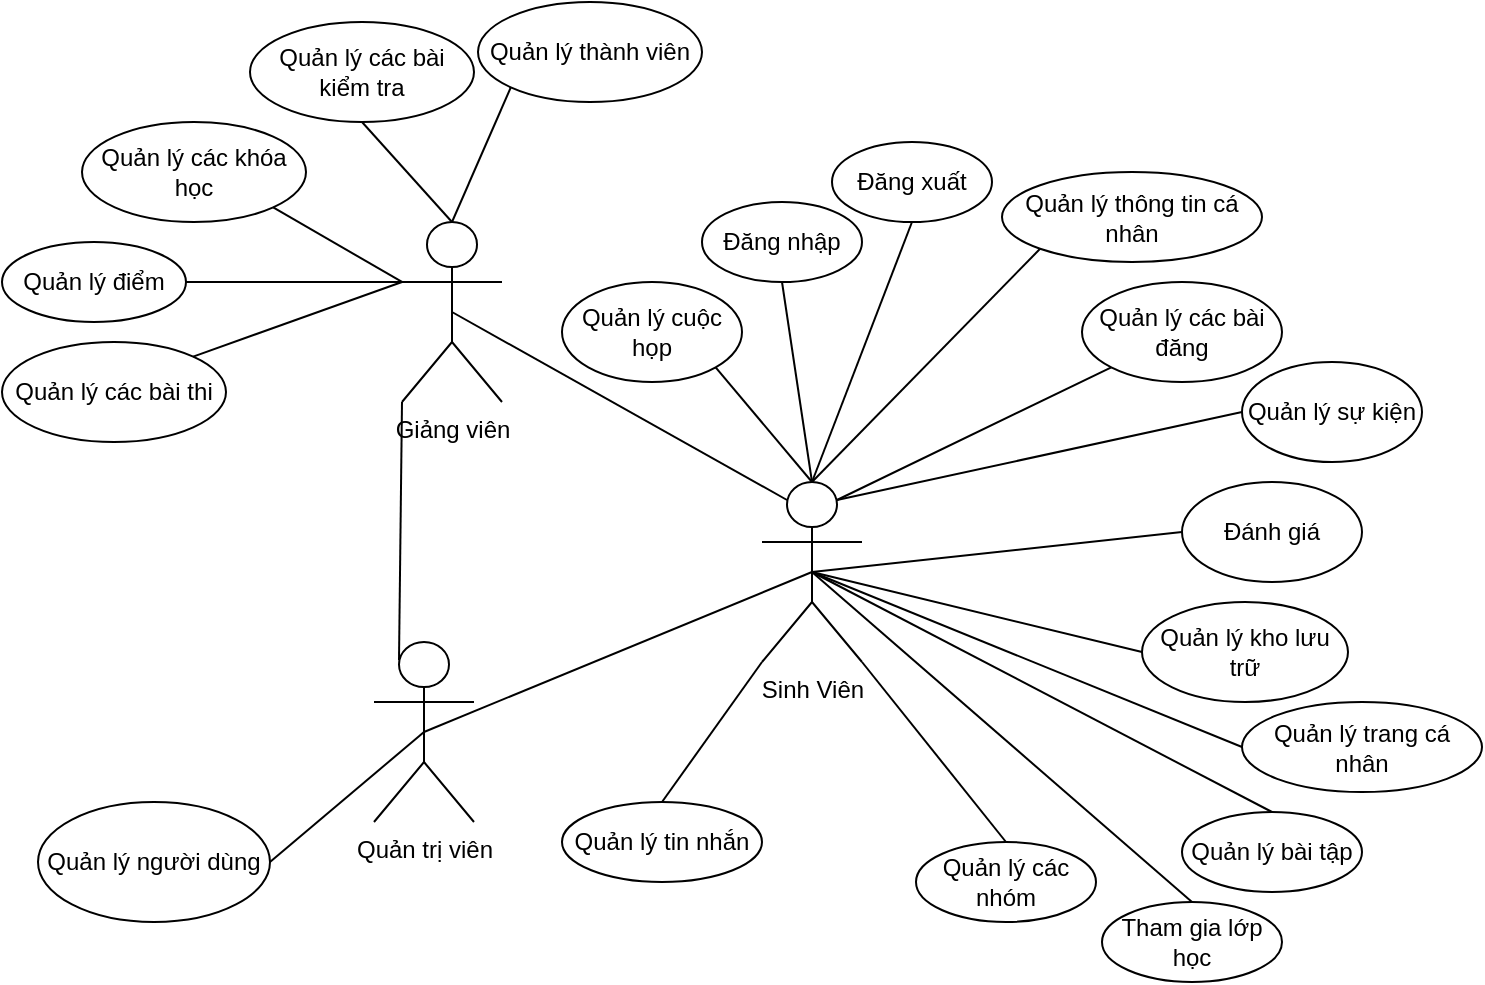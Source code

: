 <mxfile version="21.7.5" type="device" pages="7">
  <diagram name="UCTQ" id="k_TY_BSLs4ApoeXBEOuS">
    <mxGraphModel dx="880" dy="1625" grid="1" gridSize="10" guides="1" tooltips="1" connect="1" arrows="1" fold="1" page="1" pageScale="1" pageWidth="827" pageHeight="1169" math="0" shadow="0">
      <root>
        <mxCell id="0" />
        <mxCell id="1" parent="0" />
        <mxCell id="SHYoE6j6KEuGByS8kS7Q-2" value="Sinh Viên" style="shape=umlActor;verticalLabelPosition=bottom;verticalAlign=top;html=1;outlineConnect=0;" parent="1" vertex="1">
          <mxGeometry x="660" y="170" width="50" height="90" as="geometry" />
        </mxCell>
        <mxCell id="SHYoE6j6KEuGByS8kS7Q-3" value="Đăng nhập" style="ellipse;whiteSpace=wrap;html=1;" parent="1" vertex="1">
          <mxGeometry x="630" y="30" width="80" height="40" as="geometry" />
        </mxCell>
        <mxCell id="SHYoE6j6KEuGByS8kS7Q-4" value="Quản lý các bài đăng" style="ellipse;whiteSpace=wrap;html=1;" parent="1" vertex="1">
          <mxGeometry x="820" y="70" width="100" height="50" as="geometry" />
        </mxCell>
        <mxCell id="SHYoE6j6KEuGByS8kS7Q-5" value="Đăng xuất" style="ellipse;whiteSpace=wrap;html=1;" parent="1" vertex="1">
          <mxGeometry x="695" width="80" height="40" as="geometry" />
        </mxCell>
        <mxCell id="SHYoE6j6KEuGByS8kS7Q-6" value="Quản lý sự kiện" style="ellipse;whiteSpace=wrap;html=1;" parent="1" vertex="1">
          <mxGeometry x="900" y="110" width="90" height="50" as="geometry" />
        </mxCell>
        <mxCell id="SHYoE6j6KEuGByS8kS7Q-7" value="" style="endArrow=none;html=1;rounded=0;entryX=0.75;entryY=0.1;entryDx=0;entryDy=0;entryPerimeter=0;exitX=0;exitY=0.5;exitDx=0;exitDy=0;" parent="1" source="SHYoE6j6KEuGByS8kS7Q-6" target="SHYoE6j6KEuGByS8kS7Q-2" edge="1">
          <mxGeometry width="50" height="50" relative="1" as="geometry">
            <mxPoint x="150" y="340" as="sourcePoint" />
            <mxPoint x="200" y="290" as="targetPoint" />
          </mxGeometry>
        </mxCell>
        <mxCell id="SHYoE6j6KEuGByS8kS7Q-8" value="" style="endArrow=none;html=1;rounded=0;entryX=0.75;entryY=0.1;entryDx=0;entryDy=0;entryPerimeter=0;exitX=0;exitY=1;exitDx=0;exitDy=0;" parent="1" source="SHYoE6j6KEuGByS8kS7Q-4" target="SHYoE6j6KEuGByS8kS7Q-2" edge="1">
          <mxGeometry width="50" height="50" relative="1" as="geometry">
            <mxPoint x="480" y="170" as="sourcePoint" />
            <mxPoint x="205" y="165" as="targetPoint" />
          </mxGeometry>
        </mxCell>
        <mxCell id="SHYoE6j6KEuGByS8kS7Q-9" value="" style="endArrow=none;html=1;rounded=0;entryX=0.5;entryY=0;entryDx=0;entryDy=0;entryPerimeter=0;exitX=0.5;exitY=1;exitDx=0;exitDy=0;" parent="1" source="SHYoE6j6KEuGByS8kS7Q-5" target="SHYoE6j6KEuGByS8kS7Q-2" edge="1">
          <mxGeometry width="50" height="50" relative="1" as="geometry">
            <mxPoint x="480" y="250" as="sourcePoint" />
            <mxPoint x="205" y="165" as="targetPoint" />
          </mxGeometry>
        </mxCell>
        <mxCell id="SHYoE6j6KEuGByS8kS7Q-10" value="" style="endArrow=none;html=1;rounded=0;entryX=0.5;entryY=0;entryDx=0;entryDy=0;entryPerimeter=0;exitX=0.5;exitY=1;exitDx=0;exitDy=0;" parent="1" source="SHYoE6j6KEuGByS8kS7Q-3" target="SHYoE6j6KEuGByS8kS7Q-2" edge="1">
          <mxGeometry width="50" height="50" relative="1" as="geometry">
            <mxPoint x="680" y="110" as="sourcePoint" />
            <mxPoint x="190" y="250" as="targetPoint" />
          </mxGeometry>
        </mxCell>
        <mxCell id="SHYoE6j6KEuGByS8kS7Q-11" value="Quản trị viên" style="shape=umlActor;verticalLabelPosition=bottom;verticalAlign=top;html=1;outlineConnect=0;" parent="1" vertex="1">
          <mxGeometry x="466" y="250" width="50" height="90" as="geometry" />
        </mxCell>
        <mxCell id="SHYoE6j6KEuGByS8kS7Q-21" value="Tham gia lớp học" style="ellipse;whiteSpace=wrap;html=1;" parent="1" vertex="1">
          <mxGeometry x="830" y="380" width="90" height="40" as="geometry" />
        </mxCell>
        <mxCell id="SHYoE6j6KEuGByS8kS7Q-23" value="Quản lý bài tập" style="ellipse;whiteSpace=wrap;html=1;" parent="1" vertex="1">
          <mxGeometry x="870" y="335" width="90" height="40" as="geometry" />
        </mxCell>
        <mxCell id="SHYoE6j6KEuGByS8kS7Q-26" value="" style="endArrow=none;html=1;rounded=0;exitX=0.5;exitY=0.5;exitDx=0;exitDy=0;exitPerimeter=0;entryX=0.5;entryY=0;entryDx=0;entryDy=0;" parent="1" source="SHYoE6j6KEuGByS8kS7Q-2" target="SHYoE6j6KEuGByS8kS7Q-23" edge="1">
          <mxGeometry width="50" height="50" relative="1" as="geometry">
            <mxPoint x="1055" y="205" as="sourcePoint" />
            <mxPoint x="815" y="310" as="targetPoint" />
          </mxGeometry>
        </mxCell>
        <mxCell id="SHYoE6j6KEuGByS8kS7Q-27" value="Quản lý trang cá nhân" style="ellipse;whiteSpace=wrap;html=1;" parent="1" vertex="1">
          <mxGeometry x="900" y="280" width="120" height="45" as="geometry" />
        </mxCell>
        <mxCell id="SHYoE6j6KEuGByS8kS7Q-28" value="" style="endArrow=none;html=1;rounded=0;entryX=0;entryY=0.5;entryDx=0;entryDy=0;exitX=0.5;exitY=0.5;exitDx=0;exitDy=0;exitPerimeter=0;" parent="1" source="SHYoE6j6KEuGByS8kS7Q-2" target="SHYoE6j6KEuGByS8kS7Q-27" edge="1">
          <mxGeometry width="50" height="50" relative="1" as="geometry">
            <mxPoint x="1055" y="205" as="sourcePoint" />
            <mxPoint x="866" y="250" as="targetPoint" />
          </mxGeometry>
        </mxCell>
        <mxCell id="SHYoE6j6KEuGByS8kS7Q-29" value="Quản lý kho lưu trữ" style="ellipse;whiteSpace=wrap;html=1;" parent="1" vertex="1">
          <mxGeometry x="850" y="230" width="103" height="50" as="geometry" />
        </mxCell>
        <mxCell id="SCrhq23bbxDKaBL_KWDj-1" value="" style="endArrow=none;html=1;rounded=0;entryX=0.5;entryY=0;entryDx=0;entryDy=0;exitX=0.5;exitY=0.5;exitDx=0;exitDy=0;exitPerimeter=0;" parent="1" source="SHYoE6j6KEuGByS8kS7Q-2" target="SHYoE6j6KEuGByS8kS7Q-21" edge="1">
          <mxGeometry width="50" height="50" relative="1" as="geometry">
            <mxPoint x="720" y="290" as="sourcePoint" />
            <mxPoint x="830" y="260" as="targetPoint" />
          </mxGeometry>
        </mxCell>
        <mxCell id="SCrhq23bbxDKaBL_KWDj-2" value="" style="endArrow=none;html=1;rounded=0;entryX=0;entryY=0.5;entryDx=0;entryDy=0;exitX=0.5;exitY=0.5;exitDx=0;exitDy=0;exitPerimeter=0;" parent="1" source="SHYoE6j6KEuGByS8kS7Q-2" target="SHYoE6j6KEuGByS8kS7Q-29" edge="1">
          <mxGeometry width="50" height="50" relative="1" as="geometry">
            <mxPoint x="705" y="215" as="sourcePoint" />
            <mxPoint x="830" y="180" as="targetPoint" />
          </mxGeometry>
        </mxCell>
        <mxCell id="SCrhq23bbxDKaBL_KWDj-4" value="Giảng viên" style="shape=umlActor;verticalLabelPosition=bottom;verticalAlign=top;html=1;outlineConnect=0;" parent="1" vertex="1">
          <mxGeometry x="480" y="40" width="50" height="90" as="geometry" />
        </mxCell>
        <mxCell id="SCrhq23bbxDKaBL_KWDj-6" value="Quản lý người dùng" style="ellipse;whiteSpace=wrap;html=1;" parent="1" vertex="1">
          <mxGeometry x="298" y="330" width="116" height="60" as="geometry" />
        </mxCell>
        <mxCell id="SCrhq23bbxDKaBL_KWDj-8" value="" style="endArrow=none;html=1;rounded=0;entryX=0.5;entryY=0.5;entryDx=0;entryDy=0;entryPerimeter=0;exitX=1;exitY=0.5;exitDx=0;exitDy=0;" parent="1" source="SCrhq23bbxDKaBL_KWDj-6" target="SHYoE6j6KEuGByS8kS7Q-11" edge="1">
          <mxGeometry width="50" height="50" relative="1" as="geometry">
            <mxPoint x="-22" y="460" as="sourcePoint" />
            <mxPoint x="167" y="585" as="targetPoint" />
          </mxGeometry>
        </mxCell>
        <mxCell id="SCrhq23bbxDKaBL_KWDj-11" value="" style="endArrow=none;html=1;rounded=0;exitX=0.5;exitY=0.5;exitDx=0;exitDy=0;exitPerimeter=0;entryX=0.5;entryY=0.5;entryDx=0;entryDy=0;entryPerimeter=0;" parent="1" source="SHYoE6j6KEuGByS8kS7Q-11" target="SHYoE6j6KEuGByS8kS7Q-2" edge="1">
          <mxGeometry width="50" height="50" relative="1" as="geometry">
            <mxPoint x="490" y="240" as="sourcePoint" />
            <mxPoint x="630" y="210" as="targetPoint" />
          </mxGeometry>
        </mxCell>
        <mxCell id="SCrhq23bbxDKaBL_KWDj-13" value="Quản lý các nhóm" style="ellipse;whiteSpace=wrap;html=1;" parent="1" vertex="1">
          <mxGeometry x="737" y="350" width="90" height="40" as="geometry" />
        </mxCell>
        <mxCell id="SCrhq23bbxDKaBL_KWDj-14" value="" style="endArrow=none;html=1;rounded=0;entryX=0.5;entryY=0;entryDx=0;entryDy=0;exitX=1;exitY=1;exitDx=0;exitDy=0;exitPerimeter=0;" parent="1" source="SHYoE6j6KEuGByS8kS7Q-2" target="SCrhq23bbxDKaBL_KWDj-13" edge="1">
          <mxGeometry width="50" height="50" relative="1" as="geometry">
            <mxPoint x="695" y="225" as="sourcePoint" />
            <mxPoint x="785" y="370" as="targetPoint" />
          </mxGeometry>
        </mxCell>
        <mxCell id="SCrhq23bbxDKaBL_KWDj-16" value="Quản lý cuộc họp" style="ellipse;whiteSpace=wrap;html=1;" parent="1" vertex="1">
          <mxGeometry x="560" y="70" width="90" height="50" as="geometry" />
        </mxCell>
        <mxCell id="SCrhq23bbxDKaBL_KWDj-17" value="" style="endArrow=none;html=1;rounded=0;entryX=0.5;entryY=0;entryDx=0;entryDy=0;entryPerimeter=0;exitX=1;exitY=1;exitDx=0;exitDy=0;" parent="1" source="SCrhq23bbxDKaBL_KWDj-16" target="SHYoE6j6KEuGByS8kS7Q-2" edge="1">
          <mxGeometry width="50" height="50" relative="1" as="geometry">
            <mxPoint x="738" y="84" as="sourcePoint" />
            <mxPoint x="695" y="180" as="targetPoint" />
          </mxGeometry>
        </mxCell>
        <mxCell id="SCrhq23bbxDKaBL_KWDj-18" value="" style="endArrow=none;html=1;rounded=0;entryX=0.25;entryY=0.1;entryDx=0;entryDy=0;entryPerimeter=0;exitX=0.5;exitY=0.5;exitDx=0;exitDy=0;exitPerimeter=0;" parent="1" source="SCrhq23bbxDKaBL_KWDj-4" target="SHYoE6j6KEuGByS8kS7Q-2" edge="1">
          <mxGeometry width="50" height="50" relative="1" as="geometry">
            <mxPoint x="667" y="113" as="sourcePoint" />
            <mxPoint x="695" y="180" as="targetPoint" />
          </mxGeometry>
        </mxCell>
        <mxCell id="SCrhq23bbxDKaBL_KWDj-19" value="Quản lý các khóa học" style="ellipse;whiteSpace=wrap;html=1;" parent="1" vertex="1">
          <mxGeometry x="320" y="-10" width="112" height="50" as="geometry" />
        </mxCell>
        <mxCell id="SCrhq23bbxDKaBL_KWDj-20" value="" style="endArrow=none;html=1;rounded=0;entryX=1;entryY=1;entryDx=0;entryDy=0;exitX=0;exitY=0.333;exitDx=0;exitDy=0;exitPerimeter=0;" parent="1" source="SCrhq23bbxDKaBL_KWDj-4" target="SCrhq23bbxDKaBL_KWDj-19" edge="1">
          <mxGeometry width="50" height="50" relative="1" as="geometry">
            <mxPoint x="440" y="300" as="sourcePoint" />
            <mxPoint x="515" y="225" as="targetPoint" />
          </mxGeometry>
        </mxCell>
        <mxCell id="SCrhq23bbxDKaBL_KWDj-23" value="Quản lý các bài kiểm tra" style="ellipse;whiteSpace=wrap;html=1;" parent="1" vertex="1">
          <mxGeometry x="404" y="-60" width="112" height="50" as="geometry" />
        </mxCell>
        <mxCell id="SCrhq23bbxDKaBL_KWDj-24" value="" style="endArrow=none;html=1;rounded=0;entryX=0.25;entryY=0.1;entryDx=0;entryDy=0;entryPerimeter=0;exitX=0;exitY=1;exitDx=0;exitDy=0;exitPerimeter=0;" parent="1" source="SCrhq23bbxDKaBL_KWDj-4" target="SHYoE6j6KEuGByS8kS7Q-11" edge="1">
          <mxGeometry width="50" height="50" relative="1" as="geometry">
            <mxPoint x="515" y="95" as="sourcePoint" />
            <mxPoint x="683" y="189" as="targetPoint" />
          </mxGeometry>
        </mxCell>
        <mxCell id="SCrhq23bbxDKaBL_KWDj-25" value="Quản lý các bài thi" style="ellipse;whiteSpace=wrap;html=1;" parent="1" vertex="1">
          <mxGeometry x="280" y="100" width="112" height="50" as="geometry" />
        </mxCell>
        <mxCell id="SCrhq23bbxDKaBL_KWDj-26" value="" style="endArrow=none;html=1;rounded=0;exitX=1;exitY=0;exitDx=0;exitDy=0;entryX=0;entryY=0.333;entryDx=0;entryDy=0;entryPerimeter=0;" parent="1" source="SCrhq23bbxDKaBL_KWDj-25" target="SCrhq23bbxDKaBL_KWDj-4" edge="1">
          <mxGeometry width="50" height="50" relative="1" as="geometry">
            <mxPoint x="402" y="305" as="sourcePoint" />
            <mxPoint x="501" y="305" as="targetPoint" />
          </mxGeometry>
        </mxCell>
        <mxCell id="SCrhq23bbxDKaBL_KWDj-27" value="" style="endArrow=none;html=1;rounded=0;entryX=0.5;entryY=1;entryDx=0;entryDy=0;exitX=0.5;exitY=0;exitDx=0;exitDy=0;exitPerimeter=0;" parent="1" source="SCrhq23bbxDKaBL_KWDj-4" target="SCrhq23bbxDKaBL_KWDj-23" edge="1">
          <mxGeometry width="50" height="50" relative="1" as="geometry">
            <mxPoint x="490" y="80" as="sourcePoint" />
            <mxPoint x="446" y="53" as="targetPoint" />
          </mxGeometry>
        </mxCell>
        <mxCell id="LqKkBF_T9gQzqEoRcZEj-2" value="Quản lý tin nhắn" style="ellipse;whiteSpace=wrap;html=1;" parent="1" vertex="1">
          <mxGeometry x="560" y="330" width="100" height="40" as="geometry" />
        </mxCell>
        <mxCell id="LqKkBF_T9gQzqEoRcZEj-3" value="" style="endArrow=none;html=1;rounded=0;entryX=0.5;entryY=0;entryDx=0;entryDy=0;exitX=0;exitY=1;exitDx=0;exitDy=0;exitPerimeter=0;" parent="1" source="SHYoE6j6KEuGByS8kS7Q-2" target="LqKkBF_T9gQzqEoRcZEj-2" edge="1">
          <mxGeometry width="50" height="50" relative="1" as="geometry">
            <mxPoint x="640" y="280" as="sourcePoint" />
            <mxPoint x="705" y="340" as="targetPoint" />
          </mxGeometry>
        </mxCell>
        <mxCell id="LqKkBF_T9gQzqEoRcZEj-5" value="Quản lý điểm" style="ellipse;whiteSpace=wrap;html=1;" parent="1" vertex="1">
          <mxGeometry x="280" y="50" width="92" height="40" as="geometry" />
        </mxCell>
        <mxCell id="LqKkBF_T9gQzqEoRcZEj-6" value="" style="endArrow=none;html=1;rounded=0;entryX=1;entryY=0.5;entryDx=0;entryDy=0;exitX=0;exitY=0.333;exitDx=0;exitDy=0;exitPerimeter=0;" parent="1" source="SCrhq23bbxDKaBL_KWDj-4" target="LqKkBF_T9gQzqEoRcZEj-5" edge="1">
          <mxGeometry width="50" height="50" relative="1" as="geometry">
            <mxPoint x="490" y="80" as="sourcePoint" />
            <mxPoint x="446" y="53" as="targetPoint" />
          </mxGeometry>
        </mxCell>
        <mxCell id="b-sn6NvfhgezckVHzOf9-2" value="Quản lý thông tin cá nhân" style="ellipse;whiteSpace=wrap;html=1;" parent="1" vertex="1">
          <mxGeometry x="780" y="15" width="130" height="45" as="geometry" />
        </mxCell>
        <mxCell id="b-sn6NvfhgezckVHzOf9-3" value="" style="endArrow=none;html=1;rounded=0;entryX=0.5;entryY=0;entryDx=0;entryDy=0;entryPerimeter=0;exitX=0;exitY=1;exitDx=0;exitDy=0;" parent="1" source="b-sn6NvfhgezckVHzOf9-2" target="SHYoE6j6KEuGByS8kS7Q-2" edge="1">
          <mxGeometry width="50" height="50" relative="1" as="geometry">
            <mxPoint x="745" y="50" as="sourcePoint" />
            <mxPoint x="695" y="180" as="targetPoint" />
          </mxGeometry>
        </mxCell>
        <mxCell id="b-sn6NvfhgezckVHzOf9-4" value="Đánh giá" style="ellipse;whiteSpace=wrap;html=1;" parent="1" vertex="1">
          <mxGeometry x="870" y="170" width="90" height="50" as="geometry" />
        </mxCell>
        <mxCell id="b-sn6NvfhgezckVHzOf9-5" value="" style="endArrow=none;html=1;rounded=0;entryX=0;entryY=0.5;entryDx=0;entryDy=0;exitX=0.5;exitY=0.5;exitDx=0;exitDy=0;exitPerimeter=0;" parent="1" source="SHYoE6j6KEuGByS8kS7Q-2" target="b-sn6NvfhgezckVHzOf9-4" edge="1">
          <mxGeometry width="50" height="50" relative="1" as="geometry">
            <mxPoint x="695" y="225" as="sourcePoint" />
            <mxPoint x="867" y="265" as="targetPoint" />
          </mxGeometry>
        </mxCell>
        <mxCell id="8rM9GNLcV-gwqsq5Nh-M-1" value="Quản lý thành viên" style="ellipse;whiteSpace=wrap;html=1;" parent="1" vertex="1">
          <mxGeometry x="518" y="-70" width="112" height="50" as="geometry" />
        </mxCell>
        <mxCell id="8rM9GNLcV-gwqsq5Nh-M-2" value="" style="endArrow=none;html=1;rounded=0;entryX=0;entryY=1;entryDx=0;entryDy=0;exitX=0.5;exitY=0;exitDx=0;exitDy=0;exitPerimeter=0;" parent="1" source="SCrhq23bbxDKaBL_KWDj-4" target="8rM9GNLcV-gwqsq5Nh-M-1" edge="1">
          <mxGeometry width="50" height="50" relative="1" as="geometry">
            <mxPoint x="515" y="50" as="sourcePoint" />
            <mxPoint x="496" y="10" as="targetPoint" />
          </mxGeometry>
        </mxCell>
      </root>
    </mxGraphModel>
  </diagram>
  <diagram id="To4ycVh6lgP2-m0E3uwf" name="avtive_dky">
    <mxGraphModel dx="3254" dy="829" grid="1" gridSize="10" guides="1" tooltips="1" connect="1" arrows="1" fold="1" page="1" pageScale="1" pageWidth="827" pageHeight="1169" math="0" shadow="0">
      <root>
        <mxCell id="0" />
        <mxCell id="1" parent="0" />
        <mxCell id="wO_5UhouFSJeO42_cczG-1" value="" style="ellipse;html=1;shape=startState;fillColor=#000000;strokeColor=#ff0000;" parent="1" vertex="1">
          <mxGeometry x="210" y="80" width="30" height="30" as="geometry" />
        </mxCell>
        <mxCell id="wO_5UhouFSJeO42_cczG-2" value="" style="edgeStyle=orthogonalEdgeStyle;html=1;verticalAlign=bottom;endArrow=open;endSize=8;strokeColor=#ff0000;rounded=0;entryX=0.5;entryY=0;entryDx=0;entryDy=0;" parent="1" source="wO_5UhouFSJeO42_cczG-1" target="wO_5UhouFSJeO42_cczG-4" edge="1">
          <mxGeometry relative="1" as="geometry">
            <mxPoint x="225" y="150" as="targetPoint" />
          </mxGeometry>
        </mxCell>
        <mxCell id="wO_5UhouFSJeO42_cczG-4" value="Chọn tạo tài khoản" style="rounded=1;whiteSpace=wrap;html=1;" parent="1" vertex="1">
          <mxGeometry x="170" y="150" width="110" height="30" as="geometry" />
        </mxCell>
        <mxCell id="wO_5UhouFSJeO42_cczG-7" value="" style="edgeStyle=orthogonalEdgeStyle;html=1;verticalAlign=bottom;endArrow=open;endSize=8;strokeColor=#ff0000;rounded=0;entryX=0.5;entryY=0;entryDx=0;entryDy=0;exitX=0.5;exitY=1;exitDx=0;exitDy=0;" parent="1" source="wO_5UhouFSJeO42_cczG-4" target="wO_5UhouFSJeO42_cczG-58" edge="1">
          <mxGeometry relative="1" as="geometry">
            <mxPoint x="225.4" y="216.67" as="targetPoint" />
            <mxPoint x="235" y="100" as="sourcePoint" />
          </mxGeometry>
        </mxCell>
        <mxCell id="wO_5UhouFSJeO42_cczG-21" value="Tải file thông tin tài khoản" style="rounded=1;whiteSpace=wrap;html=1;" parent="1" vertex="1">
          <mxGeometry x="185" y="335" width="80" height="40" as="geometry" />
        </mxCell>
        <mxCell id="wO_5UhouFSJeO42_cczG-26" value="" style="html=1;align=left;verticalAlign=top;endArrow=open;endSize=8;strokeColor=#ff0000;rounded=0;entryX=0.5;entryY=0;entryDx=0;entryDy=0;exitX=0.5;exitY=1;exitDx=0;exitDy=0;" parent="1" source="wO_5UhouFSJeO42_cczG-21" target="wO_5UhouFSJeO42_cczG-30" edge="1">
          <mxGeometry x="-1" relative="1" as="geometry">
            <mxPoint x="225" y="430" as="targetPoint" />
            <mxPoint x="230" y="630" as="sourcePoint" />
          </mxGeometry>
        </mxCell>
        <mxCell id="wO_5UhouFSJeO42_cczG-30" value="HIện yêu cầu xác nhận" style="rounded=1;whiteSpace=wrap;html=1;" parent="1" vertex="1">
          <mxGeometry x="185" y="430" width="80" height="40" as="geometry" />
        </mxCell>
        <mxCell id="wO_5UhouFSJeO42_cczG-31" value="" style="rhombus;whiteSpace=wrap;html=1;fontColor=#000000;fillColor=#ffffc0;strokeColor=#ff0000;" parent="1" vertex="1">
          <mxGeometry x="185" y="530" width="80" height="40" as="geometry" />
        </mxCell>
        <mxCell id="wO_5UhouFSJeO42_cczG-32" value="Hủy xác nhận" style="html=1;align=left;verticalAlign=bottom;endArrow=open;endSize=8;strokeColor=#ff0000;rounded=0;exitX=0;exitY=0.5;exitDx=0;exitDy=0;entryX=0;entryY=0.5;entryDx=0;entryDy=0;" parent="1" source="wO_5UhouFSJeO42_cczG-31" target="wO_5UhouFSJeO42_cczG-55" edge="1">
          <mxGeometry x="-0.807" relative="1" as="geometry">
            <mxPoint x="90" y="1180" as="targetPoint" />
            <mxPoint x="180" y="570" as="sourcePoint" />
            <Array as="points">
              <mxPoint x="90" y="550" />
              <mxPoint x="90" y="1125" />
            </Array>
            <mxPoint x="-1" as="offset" />
          </mxGeometry>
        </mxCell>
        <mxCell id="wO_5UhouFSJeO42_cczG-33" value="Xác nhận" style="edgeStyle=orthogonalEdgeStyle;html=1;align=left;verticalAlign=top;endArrow=open;endSize=8;strokeColor=#ff0000;rounded=0;entryX=0.5;entryY=0;entryDx=0;entryDy=0;" parent="1" source="wO_5UhouFSJeO42_cczG-31" target="wO_5UhouFSJeO42_cczG-35" edge="1">
          <mxGeometry x="-1" relative="1" as="geometry">
            <mxPoint x="220" y="715" as="targetPoint" />
          </mxGeometry>
        </mxCell>
        <mxCell id="wO_5UhouFSJeO42_cczG-34" value="" style="edgeStyle=orthogonalEdgeStyle;html=1;align=left;verticalAlign=top;endArrow=open;endSize=8;strokeColor=#ff0000;rounded=0;entryX=0.5;entryY=0;entryDx=0;entryDy=0;exitX=0.5;exitY=1;exitDx=0;exitDy=0;" parent="1" source="wO_5UhouFSJeO42_cczG-30" target="wO_5UhouFSJeO42_cczG-31" edge="1">
          <mxGeometry x="-0.603" relative="1" as="geometry">
            <mxPoint x="230" y="555" as="targetPoint" />
            <mxPoint x="300" y="595" as="sourcePoint" />
            <mxPoint as="offset" />
          </mxGeometry>
        </mxCell>
        <mxCell id="wO_5UhouFSJeO42_cczG-35" value="Thực hiện tạo tài khoản" style="rounded=1;whiteSpace=wrap;html=1;" parent="1" vertex="1">
          <mxGeometry x="185" y="630" width="80" height="40" as="geometry" />
        </mxCell>
        <mxCell id="wO_5UhouFSJeO42_cczG-40" value="" style="html=1;align=left;verticalAlign=top;endArrow=open;endSize=8;strokeColor=#ff0000;rounded=0;exitX=0.5;exitY=1;exitDx=0;exitDy=0;entryX=0.5;entryY=0.5;entryDx=0;entryDy=0;entryPerimeter=0;" parent="1" source="wO_5UhouFSJeO42_cczG-35" target="wO_5UhouFSJeO42_cczG-72" edge="1">
          <mxGeometry x="-1" relative="1" as="geometry">
            <mxPoint x="225" y="720" as="targetPoint" />
            <mxPoint x="290" y="785" as="sourcePoint" />
          </mxGeometry>
        </mxCell>
        <mxCell id="wO_5UhouFSJeO42_cczG-43" value="" style="html=1;verticalAlign=bottom;endArrow=open;endSize=8;strokeColor=#ff0000;rounded=0;exitX=0.25;exitY=0.5;exitDx=0;exitDy=0;exitPerimeter=0;entryX=0.5;entryY=0;entryDx=0;entryDy=0;" parent="1" source="wO_5UhouFSJeO42_cczG-72" target="wO_5UhouFSJeO42_cczG-44" edge="1">
          <mxGeometry relative="1" as="geometry">
            <mxPoint x="167.5" y="835" as="targetPoint" />
            <mxPoint x="167.5" y="770" as="sourcePoint" />
          </mxGeometry>
        </mxCell>
        <mxCell id="wO_5UhouFSJeO42_cczG-44" value="Kiểm tra định dạng file" style="rounded=1;whiteSpace=wrap;html=1;" parent="1" vertex="1">
          <mxGeometry x="137.5" y="750" width="80" height="40" as="geometry" />
        </mxCell>
        <mxCell id="wO_5UhouFSJeO42_cczG-45" value="Điền đầy đủ dữ liệu" style="rounded=1;whiteSpace=wrap;html=1;" parent="1" vertex="1">
          <mxGeometry x="232.5" y="750" width="80" height="40" as="geometry" />
        </mxCell>
        <mxCell id="wO_5UhouFSJeO42_cczG-46" value="" style="html=1;verticalAlign=bottom;endArrow=open;endSize=8;strokeColor=#ff0000;rounded=0;exitX=0.75;exitY=0.5;exitDx=0;exitDy=0;exitPerimeter=0;entryX=0.5;entryY=0;entryDx=0;entryDy=0;" parent="1" source="wO_5UhouFSJeO42_cczG-72" target="wO_5UhouFSJeO42_cczG-45" edge="1">
          <mxGeometry relative="1" as="geometry">
            <mxPoint x="177.5" y="835" as="targetPoint" />
            <mxPoint x="267.5" y="770" as="sourcePoint" />
          </mxGeometry>
        </mxCell>
        <mxCell id="wO_5UhouFSJeO42_cczG-48" value="" style="edgeStyle=orthogonalEdgeStyle;html=1;verticalAlign=bottom;endArrow=open;endSize=8;strokeColor=#ff0000;rounded=0;entryX=0.5;entryY=0;entryDx=0;entryDy=0;exitX=0.446;exitY=0.5;exitDx=0;exitDy=0;exitPerimeter=0;" parent="1" source="wO_5UhouFSJeO42_cczG-74" target="wO_5UhouFSJeO42_cczG-51" edge="1">
          <mxGeometry relative="1" as="geometry">
            <mxPoint x="217.5" y="955" as="targetPoint" />
            <mxPoint x="217.5" y="960" as="sourcePoint" />
          </mxGeometry>
        </mxCell>
        <mxCell id="wO_5UhouFSJeO42_cczG-49" value="" style="html=1;verticalAlign=bottom;endArrow=open;endSize=8;strokeColor=#ff0000;rounded=0;exitX=0.5;exitY=1;exitDx=0;exitDy=0;entryX=0.25;entryY=0.5;entryDx=0;entryDy=0;entryPerimeter=0;" parent="1" source="wO_5UhouFSJeO42_cczG-44" target="wO_5UhouFSJeO42_cczG-74" edge="1">
          <mxGeometry relative="1" as="geometry">
            <mxPoint x="167.5" y="909" as="targetPoint" />
            <mxPoint x="177.5" y="780" as="sourcePoint" />
          </mxGeometry>
        </mxCell>
        <mxCell id="wO_5UhouFSJeO42_cczG-50" value="" style="html=1;verticalAlign=bottom;endArrow=open;endSize=8;strokeColor=#ff0000;rounded=0;exitX=0.5;exitY=1;exitDx=0;exitDy=0;entryX=0.75;entryY=0.5;entryDx=0;entryDy=0;entryPerimeter=0;" parent="1" source="wO_5UhouFSJeO42_cczG-45" target="wO_5UhouFSJeO42_cczG-74" edge="1">
          <mxGeometry relative="1" as="geometry">
            <mxPoint x="267.5" y="909" as="targetPoint" />
            <mxPoint x="177.5" y="875" as="sourcePoint" />
          </mxGeometry>
        </mxCell>
        <mxCell id="wO_5UhouFSJeO42_cczG-51" value="" style="rhombus;whiteSpace=wrap;html=1;fontColor=#000000;fillColor=#ffffc0;strokeColor=#ff0000;" parent="1" vertex="1">
          <mxGeometry x="172.5" y="890" width="80" height="40" as="geometry" />
        </mxCell>
        <mxCell id="wO_5UhouFSJeO42_cczG-53" value="Tất cả đều thỏa" style="edgeStyle=orthogonalEdgeStyle;html=1;align=left;verticalAlign=top;endArrow=open;endSize=8;strokeColor=#ff0000;rounded=0;entryX=0.5;entryY=0;entryDx=0;entryDy=0;" parent="1" source="wO_5UhouFSJeO42_cczG-51" target="wO_5UhouFSJeO42_cczG-54" edge="1">
          <mxGeometry x="-1" relative="1" as="geometry">
            <mxPoint x="217.5" y="1115" as="targetPoint" />
          </mxGeometry>
        </mxCell>
        <mxCell id="wO_5UhouFSJeO42_cczG-54" value="HIển thị thông báo thành công" style="rounded=1;whiteSpace=wrap;html=1;" parent="1" vertex="1">
          <mxGeometry x="167.5" y="1000" width="90" height="50" as="geometry" />
        </mxCell>
        <mxCell id="wO_5UhouFSJeO42_cczG-55" value="" style="ellipse;html=1;shape=endState;fillColor=#000000;strokeColor=#ff0000;" parent="1" vertex="1">
          <mxGeometry x="197.5" y="1110" width="30" height="30" as="geometry" />
        </mxCell>
        <mxCell id="wO_5UhouFSJeO42_cczG-56" value="" style="html=1;verticalAlign=bottom;endArrow=open;endSize=8;strokeColor=#ff0000;rounded=0;exitX=0.5;exitY=1;exitDx=0;exitDy=0;entryX=0.5;entryY=0;entryDx=0;entryDy=0;" parent="1" source="wO_5UhouFSJeO42_cczG-54" target="wO_5UhouFSJeO42_cczG-55" edge="1">
          <mxGeometry relative="1" as="geometry">
            <mxPoint x="217.5" y="1165" as="targetPoint" />
            <mxPoint x="177.5" y="945" as="sourcePoint" />
          </mxGeometry>
        </mxCell>
        <mxCell id="wO_5UhouFSJeO42_cczG-57" value="HIển thị thông báo lỗi" style="rounded=1;whiteSpace=wrap;html=1;" parent="1" vertex="1">
          <mxGeometry x="410" y="1035" width="90" height="50" as="geometry" />
        </mxCell>
        <mxCell id="wO_5UhouFSJeO42_cczG-58" value="" style="rhombus;whiteSpace=wrap;html=1;fontColor=#000000;fillColor=#ffffc0;strokeColor=#ff0000;" parent="1" vertex="1">
          <mxGeometry x="185" y="220" width="80" height="40" as="geometry" />
        </mxCell>
        <mxCell id="wO_5UhouFSJeO42_cczG-59" value="Tạo một tài khoản" style="edgeStyle=orthogonalEdgeStyle;html=1;align=left;verticalAlign=bottom;endArrow=open;endSize=8;strokeColor=#ff0000;rounded=0;entryX=0;entryY=0.5;entryDx=0;entryDy=0;" parent="1" source="wO_5UhouFSJeO42_cczG-58" target="wO_5UhouFSJeO42_cczG-61" edge="1">
          <mxGeometry x="-1" relative="1" as="geometry">
            <mxPoint x="420" y="240" as="targetPoint" />
          </mxGeometry>
        </mxCell>
        <mxCell id="wO_5UhouFSJeO42_cczG-60" value="Tạo hàng loạt bằng file" style="edgeStyle=orthogonalEdgeStyle;html=1;align=left;verticalAlign=top;endArrow=open;endSize=8;strokeColor=#ff0000;rounded=0;entryX=0.5;entryY=0;entryDx=0;entryDy=0;" parent="1" source="wO_5UhouFSJeO42_cczG-58" target="wO_5UhouFSJeO42_cczG-21" edge="1">
          <mxGeometry x="-1" relative="1" as="geometry">
            <mxPoint x="225" y="320" as="targetPoint" />
            <mxPoint as="offset" />
          </mxGeometry>
        </mxCell>
        <mxCell id="wO_5UhouFSJeO42_cczG-61" value="Hiện form điền thông tin" style="rounded=1;whiteSpace=wrap;html=1;" parent="1" vertex="1">
          <mxGeometry x="420" y="220" width="80" height="40" as="geometry" />
        </mxCell>
        <mxCell id="wO_5UhouFSJeO42_cczG-62" value="" style="rhombus;whiteSpace=wrap;html=1;fontColor=#000000;fillColor=#ffffc0;strokeColor=#ff0000;" parent="1" vertex="1">
          <mxGeometry x="420" y="295" width="80" height="40" as="geometry" />
        </mxCell>
        <mxCell id="wO_5UhouFSJeO42_cczG-63" value="Nhập sai hoặc thiếu dữ liệu" style="html=1;align=left;verticalAlign=bottom;endArrow=open;endSize=8;strokeColor=#ff0000;rounded=0;exitX=1;exitY=0.5;exitDx=0;exitDy=0;entryX=0;entryY=0.5;entryDx=0;entryDy=0;" parent="1" source="wO_5UhouFSJeO42_cczG-62" target="wO_5UhouFSJeO42_cczG-83" edge="1">
          <mxGeometry x="-1" relative="1" as="geometry">
            <mxPoint x="670" y="315" as="targetPoint" />
            <mxPoint as="offset" />
          </mxGeometry>
        </mxCell>
        <mxCell id="wO_5UhouFSJeO42_cczG-64" value="Nhập đầy đủ thông tin" style="edgeStyle=orthogonalEdgeStyle;html=1;align=left;verticalAlign=top;endArrow=open;endSize=8;strokeColor=#ff0000;rounded=0;entryX=0.5;entryY=0;entryDx=0;entryDy=0;" parent="1" source="wO_5UhouFSJeO42_cczG-62" target="wO_5UhouFSJeO42_cczG-66" edge="1">
          <mxGeometry x="-0.603" relative="1" as="geometry">
            <mxPoint x="460" y="400" as="targetPoint" />
            <mxPoint as="offset" />
          </mxGeometry>
        </mxCell>
        <mxCell id="wO_5UhouFSJeO42_cczG-65" value="" style="html=1;align=left;verticalAlign=top;endArrow=open;endSize=8;strokeColor=#ff0000;rounded=0;entryX=0.5;entryY=0;entryDx=0;entryDy=0;exitX=0.5;exitY=1;exitDx=0;exitDy=0;" parent="1" source="wO_5UhouFSJeO42_cczG-61" target="wO_5UhouFSJeO42_cczG-62" edge="1">
          <mxGeometry x="-1" relative="1" as="geometry">
            <mxPoint x="470" y="230" as="targetPoint" />
            <mxPoint x="470" y="170" as="sourcePoint" />
          </mxGeometry>
        </mxCell>
        <mxCell id="wO_5UhouFSJeO42_cczG-66" value="HIện yêu cầu xác nhận" style="rounded=1;whiteSpace=wrap;html=1;" parent="1" vertex="1">
          <mxGeometry x="420" y="410" width="80" height="40" as="geometry" />
        </mxCell>
        <mxCell id="wO_5UhouFSJeO42_cczG-67" value="" style="rhombus;whiteSpace=wrap;html=1;fontColor=#000000;fillColor=#ffffc0;strokeColor=#ff0000;" parent="1" vertex="1">
          <mxGeometry x="420" y="490" width="80" height="40" as="geometry" />
        </mxCell>
        <mxCell id="wO_5UhouFSJeO42_cczG-68" value="Hủy xác nhận" style="html=1;align=left;verticalAlign=bottom;endArrow=open;endSize=8;strokeColor=#ff0000;rounded=0;entryX=1;entryY=0.5;entryDx=0;entryDy=0;" parent="1" source="wO_5UhouFSJeO42_cczG-67" target="wO_5UhouFSJeO42_cczG-55" edge="1">
          <mxGeometry x="-1" relative="1" as="geometry">
            <mxPoint x="240" y="1290" as="targetPoint" />
            <Array as="points">
              <mxPoint x="640" y="510" />
              <mxPoint x="640" y="1150" />
              <mxPoint x="480" y="1150" />
              <mxPoint x="360" y="1150" />
              <mxPoint x="230" y="1150" />
            </Array>
          </mxGeometry>
        </mxCell>
        <mxCell id="wO_5UhouFSJeO42_cczG-69" value="Xác nhận" style="edgeStyle=orthogonalEdgeStyle;html=1;align=left;verticalAlign=top;endArrow=open;endSize=8;strokeColor=#ff0000;rounded=0;entryX=0.5;entryY=0;entryDx=0;entryDy=0;" parent="1" source="wO_5UhouFSJeO42_cczG-67" target="wO_5UhouFSJeO42_cczG-71" edge="1">
          <mxGeometry x="-1" relative="1" as="geometry">
            <mxPoint x="460" y="580" as="targetPoint" />
          </mxGeometry>
        </mxCell>
        <mxCell id="wO_5UhouFSJeO42_cczG-70" value="" style="edgeStyle=orthogonalEdgeStyle;html=1;align=left;verticalAlign=top;endArrow=open;endSize=8;strokeColor=#ff0000;rounded=0;entryX=0.5;entryY=0;entryDx=0;entryDy=0;exitX=0.5;exitY=1;exitDx=0;exitDy=0;" parent="1" source="wO_5UhouFSJeO42_cczG-66" target="wO_5UhouFSJeO42_cczG-67" edge="1">
          <mxGeometry x="-0.603" relative="1" as="geometry">
            <mxPoint x="470" y="420" as="targetPoint" />
            <mxPoint x="540" y="460" as="sourcePoint" />
            <mxPoint as="offset" />
          </mxGeometry>
        </mxCell>
        <mxCell id="wO_5UhouFSJeO42_cczG-71" value="Thực hiện tạo tài khoản" style="rounded=1;whiteSpace=wrap;html=1;" parent="1" vertex="1">
          <mxGeometry x="420" y="590" width="80" height="40" as="geometry" />
        </mxCell>
        <mxCell id="wO_5UhouFSJeO42_cczG-72" value="" style="shape=line;html=1;strokeWidth=6;strokeColor=#ff0000;" parent="1" vertex="1">
          <mxGeometry x="122.5" y="700" width="200" height="10" as="geometry" />
        </mxCell>
        <mxCell id="wO_5UhouFSJeO42_cczG-74" value="" style="shape=line;html=1;strokeWidth=6;strokeColor=#ff0000;" parent="1" vertex="1">
          <mxGeometry x="125" y="830" width="200" height="10" as="geometry" />
        </mxCell>
        <mxCell id="wO_5UhouFSJeO42_cczG-77" value="Một trong 2 không thỏa" style="edgeStyle=orthogonalEdgeStyle;html=1;align=left;verticalAlign=top;endArrow=open;endSize=8;strokeColor=#ff0000;rounded=0;entryX=0;entryY=0.5;entryDx=0;entryDy=0;exitX=1;exitY=0.5;exitDx=0;exitDy=0;" parent="1" source="wO_5UhouFSJeO42_cczG-51" target="wO_5UhouFSJeO42_cczG-57" edge="1">
          <mxGeometry x="-0.867" y="30" relative="1" as="geometry">
            <mxPoint x="230" y="1155" as="targetPoint" />
            <mxPoint x="230" y="1090" as="sourcePoint" />
            <mxPoint as="offset" />
          </mxGeometry>
        </mxCell>
        <mxCell id="wO_5UhouFSJeO42_cczG-78" value="" style="edgeStyle=orthogonalEdgeStyle;html=1;align=left;verticalAlign=top;endArrow=open;endSize=8;strokeColor=#ff0000;rounded=0;exitX=1;exitY=0.5;exitDx=0;exitDy=0;entryX=1;entryY=0.5;entryDx=0;entryDy=0;" parent="1" source="wO_5UhouFSJeO42_cczG-57" target="wO_5UhouFSJeO42_cczG-55" edge="1">
          <mxGeometry x="-0.867" y="30" relative="1" as="geometry">
            <mxPoint x="250" y="1110" as="targetPoint" />
            <mxPoint x="270" y="1070" as="sourcePoint" />
            <mxPoint as="offset" />
            <Array as="points">
              <mxPoint x="510" y="1060" />
              <mxPoint x="510" y="1120" />
              <mxPoint x="235" y="1120" />
              <mxPoint x="235" y="1125" />
            </Array>
          </mxGeometry>
        </mxCell>
        <mxCell id="wO_5UhouFSJeO42_cczG-79" value="" style="html=1;align=left;verticalAlign=top;endArrow=open;endSize=8;strokeColor=#ff0000;rounded=0;exitX=1;exitY=0.5;exitDx=0;exitDy=0;" parent="1" source="wO_5UhouFSJeO42_cczG-81" edge="1">
          <mxGeometry x="-1" relative="1" as="geometry">
            <mxPoint x="230" y="1125" as="targetPoint" />
            <mxPoint x="235" y="680" as="sourcePoint" />
            <Array as="points">
              <mxPoint x="540" y="730" />
              <mxPoint x="600" y="730" />
              <mxPoint x="600" y="1125" />
            </Array>
          </mxGeometry>
        </mxCell>
        <mxCell id="wO_5UhouFSJeO42_cczG-81" value="Hiện thông báo thành công" style="rounded=1;whiteSpace=wrap;html=1;" parent="1" vertex="1">
          <mxGeometry x="417.5" y="710" width="85" height="40" as="geometry" />
        </mxCell>
        <mxCell id="wO_5UhouFSJeO42_cczG-82" value="" style="edgeStyle=orthogonalEdgeStyle;html=1;align=left;verticalAlign=top;endArrow=open;endSize=8;strokeColor=#ff0000;rounded=0;entryX=0.5;entryY=0;entryDx=0;entryDy=0;exitX=0.5;exitY=1;exitDx=0;exitDy=0;" parent="1" source="wO_5UhouFSJeO42_cczG-71" target="wO_5UhouFSJeO42_cczG-81" edge="1">
          <mxGeometry x="-1" relative="1" as="geometry">
            <mxPoint x="470" y="600" as="targetPoint" />
            <mxPoint x="390" y="660" as="sourcePoint" />
          </mxGeometry>
        </mxCell>
        <mxCell id="wO_5UhouFSJeO42_cczG-83" value="HIển thị thông báo lỗi" style="rounded=1;whiteSpace=wrap;html=1;" parent="1" vertex="1">
          <mxGeometry x="660" y="290" width="90" height="50" as="geometry" />
        </mxCell>
        <mxCell id="wO_5UhouFSJeO42_cczG-85" value="" style="html=1;align=left;verticalAlign=top;endArrow=open;endSize=8;strokeColor=#ff0000;rounded=0;exitX=0.5;exitY=1;exitDx=0;exitDy=0;entryX=0.5;entryY=1;entryDx=0;entryDy=0;" parent="1" source="wO_5UhouFSJeO42_cczG-83" target="wO_5UhouFSJeO42_cczG-55" edge="1">
          <mxGeometry x="-1" relative="1" as="geometry">
            <mxPoint x="710" y="1300" as="targetPoint" />
            <mxPoint x="700" y="402.5" as="sourcePoint" />
            <Array as="points">
              <mxPoint x="705" y="1200" />
              <mxPoint x="213" y="1200" />
            </Array>
          </mxGeometry>
        </mxCell>
        <mxCell id="DX-4Np-xhVhaVu2nvxFW-3" value="" style="rounded=0;whiteSpace=wrap;html=1;" vertex="1" parent="1">
          <mxGeometry x="-760" y="80" width="690" height="800" as="geometry" />
        </mxCell>
        <mxCell id="DX-4Np-xhVhaVu2nvxFW-5" value="" style="endArrow=none;html=1;rounded=0;entryX=0.592;entryY=-0.004;entryDx=0;entryDy=0;exitX=0.596;exitY=1.004;exitDx=0;exitDy=0;entryPerimeter=0;exitPerimeter=0;" edge="1" parent="1" source="DX-4Np-xhVhaVu2nvxFW-3" target="DX-4Np-xhVhaVu2nvxFW-3">
          <mxGeometry width="50" height="50" relative="1" as="geometry">
            <mxPoint x="-631" y="130" as="sourcePoint" />
            <mxPoint x="-187" y="129" as="targetPoint" />
          </mxGeometry>
        </mxCell>
        <mxCell id="DX-4Np-xhVhaVu2nvxFW-6" value="Người dùng" style="text;html=1;strokeColor=none;fillColor=none;align=center;verticalAlign=middle;whiteSpace=wrap;rounded=0;" vertex="1" parent="1">
          <mxGeometry x="-700" y="90" width="90" height="30" as="geometry" />
        </mxCell>
        <mxCell id="DX-4Np-xhVhaVu2nvxFW-7" value="Hệ thống" style="text;html=1;strokeColor=none;fillColor=none;align=center;verticalAlign=middle;whiteSpace=wrap;rounded=0;" vertex="1" parent="1">
          <mxGeometry x="-350" y="90" width="90" height="30" as="geometry" />
        </mxCell>
        <mxCell id="DX-4Np-xhVhaVu2nvxFW-8" value="" style="ellipse;html=1;shape=startState;fillColor=#000000;strokeColor=#ff0000;" vertex="1" parent="1">
          <mxGeometry x="-660" y="130" width="30" height="30" as="geometry" />
        </mxCell>
        <mxCell id="DX-4Np-xhVhaVu2nvxFW-9" value="" style="edgeStyle=orthogonalEdgeStyle;html=1;verticalAlign=bottom;endArrow=open;endSize=8;strokeColor=#ff0000;rounded=0;entryX=0.5;entryY=0;entryDx=0;entryDy=0;" edge="1" parent="1" source="DX-4Np-xhVhaVu2nvxFW-8" target="DX-4Np-xhVhaVu2nvxFW-10">
          <mxGeometry relative="1" as="geometry">
            <mxPoint x="-645" y="200" as="targetPoint" />
          </mxGeometry>
        </mxCell>
        <mxCell id="DX-4Np-xhVhaVu2nvxFW-10" value="Chọn tạo tài khoản" style="rounded=1;whiteSpace=wrap;html=1;" vertex="1" parent="1">
          <mxGeometry x="-700" y="200" width="110" height="30" as="geometry" />
        </mxCell>
        <mxCell id="DX-4Np-xhVhaVu2nvxFW-11" value="" style="edgeStyle=orthogonalEdgeStyle;html=1;verticalAlign=bottom;endArrow=open;endSize=8;strokeColor=#ff0000;rounded=0;entryX=0.5;entryY=0;entryDx=0;entryDy=0;exitX=0.5;exitY=1;exitDx=0;exitDy=0;" edge="1" parent="1" target="DX-4Np-xhVhaVu2nvxFW-12" source="DX-4Np-xhVhaVu2nvxFW-10">
          <mxGeometry relative="1" as="geometry">
            <mxPoint x="-644.6" y="276.67" as="targetPoint" />
            <mxPoint x="-645" y="240" as="sourcePoint" />
          </mxGeometry>
        </mxCell>
        <mxCell id="DX-4Np-xhVhaVu2nvxFW-12" value="" style="rhombus;whiteSpace=wrap;html=1;fontColor=#000000;fillColor=#ffffc0;strokeColor=#ff0000;" vertex="1" parent="1">
          <mxGeometry x="-685" y="260" width="80" height="40" as="geometry" />
        </mxCell>
        <mxCell id="DX-4Np-xhVhaVu2nvxFW-13" value="Tạo một tài khoản" style="html=1;align=left;verticalAlign=bottom;endArrow=open;endSize=8;strokeColor=#ff0000;rounded=0;entryX=0;entryY=0.5;entryDx=0;entryDy=0;" edge="1" parent="1" source="DX-4Np-xhVhaVu2nvxFW-12" target="DX-4Np-xhVhaVu2nvxFW-16">
          <mxGeometry x="-1" relative="1" as="geometry">
            <mxPoint x="-350" y="300" as="targetPoint" />
          </mxGeometry>
        </mxCell>
        <mxCell id="DX-4Np-xhVhaVu2nvxFW-14" value="Tạo hàng loạt bằng file" style="edgeStyle=orthogonalEdgeStyle;html=1;align=left;verticalAlign=top;endArrow=open;endSize=8;strokeColor=#ff0000;rounded=0;entryX=0.5;entryY=0;entryDx=0;entryDy=0;" edge="1" parent="1" source="DX-4Np-xhVhaVu2nvxFW-12" target="DX-4Np-xhVhaVu2nvxFW-32">
          <mxGeometry x="-1" relative="1" as="geometry">
            <mxPoint x="-645" y="350" as="targetPoint" />
            <mxPoint as="offset" />
          </mxGeometry>
        </mxCell>
        <mxCell id="DX-4Np-xhVhaVu2nvxFW-16" value="Hiện form điền thông tin" style="rounded=1;whiteSpace=wrap;html=1;" vertex="1" parent="1">
          <mxGeometry x="-330" y="260" width="80" height="40" as="geometry" />
        </mxCell>
        <mxCell id="DX-4Np-xhVhaVu2nvxFW-17" value="" style="rhombus;whiteSpace=wrap;html=1;fontColor=#000000;fillColor=#ffffc0;strokeColor=#ff0000;" vertex="1" parent="1">
          <mxGeometry x="-330" y="635" width="80" height="40" as="geometry" />
        </mxCell>
        <mxCell id="DX-4Np-xhVhaVu2nvxFW-18" value="Nhập sai hoặc&lt;br&gt;&amp;nbsp;thiếu dữ liệu" style="html=1;align=left;verticalAlign=bottom;endArrow=open;endSize=8;strokeColor=#ff0000;rounded=0;exitX=1;exitY=0.5;exitDx=0;exitDy=0;entryX=0;entryY=0.5;entryDx=0;entryDy=0;" edge="1" parent="1" source="DX-4Np-xhVhaVu2nvxFW-17" target="DX-4Np-xhVhaVu2nvxFW-21">
          <mxGeometry x="-1" y="11" relative="1" as="geometry">
            <mxPoint x="-330" y="600" as="targetPoint" />
            <mxPoint x="-10" y="6" as="offset" />
          </mxGeometry>
        </mxCell>
        <mxCell id="DX-4Np-xhVhaVu2nvxFW-19" value="Nhập đầy &lt;br&gt;đủ thông tin" style="html=1;align=left;verticalAlign=top;endArrow=open;endSize=8;strokeColor=#ff0000;rounded=0;entryX=0.5;entryY=0;entryDx=0;entryDy=0;" edge="1" parent="1">
          <mxGeometry x="-0.603" relative="1" as="geometry">
            <mxPoint x="-357.5" y="1005" as="targetPoint" />
            <mxPoint as="offset" />
            <mxPoint x="-157.5" y="1060.172" as="sourcePoint" />
          </mxGeometry>
        </mxCell>
        <mxCell id="DX-4Np-xhVhaVu2nvxFW-20" value="" style="html=1;align=left;verticalAlign=top;endArrow=open;endSize=8;strokeColor=#ff0000;rounded=0;entryX=0.5;entryY=0;entryDx=0;entryDy=0;exitX=0.5;exitY=1;exitDx=0;exitDy=0;" edge="1" parent="1" target="DX-4Np-xhVhaVu2nvxFW-30" source="DX-4Np-xhVhaVu2nvxFW-16">
          <mxGeometry x="-1" relative="1" as="geometry">
            <mxPoint x="-440" y="300" as="targetPoint" />
            <mxPoint x="-450" y="330" as="sourcePoint" />
            <Array as="points">
              <mxPoint x="-290" y="320" />
              <mxPoint x="-450" y="320" />
            </Array>
          </mxGeometry>
        </mxCell>
        <mxCell id="DX-4Np-xhVhaVu2nvxFW-21" value="HIển thị thông báo lỗi" style="rounded=1;whiteSpace=wrap;html=1;" vertex="1" parent="1">
          <mxGeometry x="-180" y="630" width="90" height="50" as="geometry" />
        </mxCell>
        <mxCell id="DX-4Np-xhVhaVu2nvxFW-22" value="HIện yêu cầu xác nhận" style="rounded=1;whiteSpace=wrap;html=1;" vertex="1" parent="1">
          <mxGeometry x="-330" y="410" width="80" height="40" as="geometry" />
        </mxCell>
        <mxCell id="DX-4Np-xhVhaVu2nvxFW-23" value="" style="rhombus;whiteSpace=wrap;html=1;fontColor=#000000;fillColor=#ffffc0;strokeColor=#ff0000;" vertex="1" parent="1">
          <mxGeometry x="-493" y="490" width="80" height="40" as="geometry" />
        </mxCell>
        <mxCell id="DX-4Np-xhVhaVu2nvxFW-24" value="Xác nhận" style="html=1;align=left;verticalAlign=top;endArrow=open;endSize=8;strokeColor=#ff0000;rounded=0;entryX=0;entryY=0.5;entryDx=0;entryDy=0;" edge="1" parent="1" source="DX-4Np-xhVhaVu2nvxFW-23" target="DX-4Np-xhVhaVu2nvxFW-25">
          <mxGeometry x="-1" relative="1" as="geometry">
            <mxPoint x="-447.5" y="730" as="targetPoint" />
            <Array as="points">
              <mxPoint x="-453" y="570" />
            </Array>
          </mxGeometry>
        </mxCell>
        <mxCell id="DX-4Np-xhVhaVu2nvxFW-25" value="Thực hiện tạo tài khoản" style="rounded=1;whiteSpace=wrap;html=1;" vertex="1" parent="1">
          <mxGeometry x="-330" y="550" width="80" height="40" as="geometry" />
        </mxCell>
        <mxCell id="DX-4Np-xhVhaVu2nvxFW-26" value="Hiện thông báo thành công" style="rounded=1;whiteSpace=wrap;html=1;" vertex="1" parent="1">
          <mxGeometry x="-332.5" y="720" width="85" height="40" as="geometry" />
        </mxCell>
        <mxCell id="DX-4Np-xhVhaVu2nvxFW-28" value="" style="edgeStyle=orthogonalEdgeStyle;html=1;align=left;verticalAlign=top;endArrow=open;endSize=8;strokeColor=#ff0000;rounded=0;exitX=0.5;exitY=1;exitDx=0;exitDy=0;entryX=0.5;entryY=0;entryDx=0;entryDy=0;" edge="1" parent="1" source="DX-4Np-xhVhaVu2nvxFW-22" target="DX-4Np-xhVhaVu2nvxFW-23">
          <mxGeometry x="-1" relative="1" as="geometry">
            <mxPoint x="-450" y="540" as="targetPoint" />
            <mxPoint x="-437" y="690" as="sourcePoint" />
          </mxGeometry>
        </mxCell>
        <mxCell id="DX-4Np-xhVhaVu2nvxFW-29" value="Hủy" style="html=1;align=left;verticalAlign=top;endArrow=open;endSize=8;strokeColor=#ff0000;rounded=0;entryX=0.5;entryY=0;entryDx=0;entryDy=0;exitX=0;exitY=0.5;exitDx=0;exitDy=0;" edge="1" parent="1" source="DX-4Np-xhVhaVu2nvxFW-23" target="DX-4Np-xhVhaVu2nvxFW-63">
          <mxGeometry x="-0.667" y="-30" relative="1" as="geometry">
            <mxPoint x="-199.72" y="649.68" as="targetPoint" />
            <mxPoint x="-250" y="600" as="sourcePoint" />
            <Array as="points">
              <mxPoint x="-570" y="510" />
            </Array>
            <mxPoint as="offset" />
          </mxGeometry>
        </mxCell>
        <mxCell id="DX-4Np-xhVhaVu2nvxFW-30" value="Điền thông tin form" style="rounded=1;whiteSpace=wrap;html=1;" vertex="1" parent="1">
          <mxGeometry x="-490" y="340" width="80" height="40" as="geometry" />
        </mxCell>
        <mxCell id="DX-4Np-xhVhaVu2nvxFW-31" value="" style="html=1;align=left;verticalAlign=top;endArrow=open;endSize=8;strokeColor=#ff0000;rounded=0;entryX=0;entryY=0.5;entryDx=0;entryDy=0;exitX=1;exitY=0.5;exitDx=0;exitDy=0;" edge="1" parent="1" source="DX-4Np-xhVhaVu2nvxFW-37" target="DX-4Np-xhVhaVu2nvxFW-22">
          <mxGeometry x="-1" relative="1" as="geometry">
            <mxPoint x="-635" y="360" as="targetPoint" />
            <mxPoint as="offset" />
            <mxPoint x="-635" y="310" as="sourcePoint" />
          </mxGeometry>
        </mxCell>
        <mxCell id="DX-4Np-xhVhaVu2nvxFW-33" value="" style="rounded=0;whiteSpace=wrap;html=1;" vertex="1" parent="1">
          <mxGeometry x="-990" y="80" width="230" height="800" as="geometry" />
        </mxCell>
        <mxCell id="DX-4Np-xhVhaVu2nvxFW-32" value="Điền thông tin vào file" style="rounded=1;whiteSpace=wrap;html=1;" vertex="1" parent="1">
          <mxGeometry x="-685" y="360" width="80" height="40" as="geometry" />
        </mxCell>
        <mxCell id="DX-4Np-xhVhaVu2nvxFW-4" value="" style="endArrow=none;html=1;rounded=0;entryX=1.006;entryY=0.051;entryDx=0;entryDy=0;entryPerimeter=0;exitX=-0.016;exitY=0.053;exitDx=0;exitDy=0;exitPerimeter=0;" edge="1" parent="1" source="DX-4Np-xhVhaVu2nvxFW-33" target="DX-4Np-xhVhaVu2nvxFW-3">
          <mxGeometry width="50" height="50" relative="1" as="geometry">
            <mxPoint x="-690" y="220" as="sourcePoint" />
            <mxPoint x="-640" y="170" as="targetPoint" />
          </mxGeometry>
        </mxCell>
        <mxCell id="DX-4Np-xhVhaVu2nvxFW-34" value="Hệ thống" style="text;html=1;strokeColor=none;fillColor=none;align=center;verticalAlign=middle;whiteSpace=wrap;rounded=0;" vertex="1" parent="1">
          <mxGeometry x="-930" y="90" width="90" height="30" as="geometry" />
        </mxCell>
        <mxCell id="DX-4Np-xhVhaVu2nvxFW-35" value="Gửi file" style="rounded=1;whiteSpace=wrap;html=1;" vertex="1" parent="1">
          <mxGeometry x="-685" y="440" width="80" height="40" as="geometry" />
        </mxCell>
        <mxCell id="DX-4Np-xhVhaVu2nvxFW-36" value="" style="html=1;align=left;verticalAlign=top;endArrow=open;endSize=8;strokeColor=#ff0000;rounded=0;entryX=0.5;entryY=0;entryDx=0;entryDy=0;exitX=0.5;exitY=1;exitDx=0;exitDy=0;" edge="1" parent="1" source="DX-4Np-xhVhaVu2nvxFW-32" target="DX-4Np-xhVhaVu2nvxFW-35">
          <mxGeometry x="-1" relative="1" as="geometry">
            <mxPoint x="-635" y="370" as="targetPoint" />
            <mxPoint as="offset" />
            <mxPoint x="-635" y="310" as="sourcePoint" />
          </mxGeometry>
        </mxCell>
        <mxCell id="DX-4Np-xhVhaVu2nvxFW-37" value="Gửi form" style="rounded=1;whiteSpace=wrap;html=1;" vertex="1" parent="1">
          <mxGeometry x="-490" y="410" width="80" height="40" as="geometry" />
        </mxCell>
        <mxCell id="DX-4Np-xhVhaVu2nvxFW-38" value="" style="html=1;align=left;verticalAlign=top;endArrow=open;endSize=8;strokeColor=#ff0000;rounded=0;entryX=0.5;entryY=0;entryDx=0;entryDy=0;exitX=0.5;exitY=1;exitDx=0;exitDy=0;" edge="1" parent="1" source="DX-4Np-xhVhaVu2nvxFW-30" target="DX-4Np-xhVhaVu2nvxFW-37">
          <mxGeometry x="-1" relative="1" as="geometry">
            <mxPoint x="-635" y="450" as="targetPoint" />
            <mxPoint as="offset" />
            <mxPoint x="-635" y="410" as="sourcePoint" />
          </mxGeometry>
        </mxCell>
        <mxCell id="DX-4Np-xhVhaVu2nvxFW-39" value="" style="html=1;align=left;verticalAlign=top;endArrow=open;endSize=8;strokeColor=#ff0000;rounded=0;entryX=0.5;entryY=0;entryDx=0;entryDy=0;exitX=0.5;exitY=1;exitDx=0;exitDy=0;" edge="1" parent="1" source="DX-4Np-xhVhaVu2nvxFW-25" target="DX-4Np-xhVhaVu2nvxFW-17">
          <mxGeometry x="-0.667" y="-30" relative="1" as="geometry">
            <mxPoint x="-540" y="600" as="targetPoint" />
            <mxPoint x="-483" y="520" as="sourcePoint" />
            <mxPoint as="offset" />
          </mxGeometry>
        </mxCell>
        <mxCell id="DX-4Np-xhVhaVu2nvxFW-40" value="Đúng dữ &lt;br&gt;liệu" style="html=1;align=left;verticalAlign=bottom;endArrow=open;endSize=8;strokeColor=#ff0000;rounded=0;exitX=0.5;exitY=1;exitDx=0;exitDy=0;entryX=0.5;entryY=0;entryDx=0;entryDy=0;" edge="1" parent="1" source="DX-4Np-xhVhaVu2nvxFW-17" target="DX-4Np-xhVhaVu2nvxFW-26">
          <mxGeometry x="0.111" relative="1" as="geometry">
            <mxPoint x="-200" y="709.2" as="targetPoint" />
            <mxPoint as="offset" />
            <mxPoint x="-270" y="709.2" as="sourcePoint" />
          </mxGeometry>
        </mxCell>
        <mxCell id="DX-4Np-xhVhaVu2nvxFW-41" value="HIện yêu cầu xác nhận" style="rounded=1;whiteSpace=wrap;html=1;" vertex="1" parent="1">
          <mxGeometry x="-870" y="440" width="80" height="40" as="geometry" />
        </mxCell>
        <mxCell id="DX-4Np-xhVhaVu2nvxFW-42" value="" style="html=1;align=left;verticalAlign=top;endArrow=open;endSize=8;strokeColor=#ff0000;rounded=0;entryX=1;entryY=0.5;entryDx=0;entryDy=0;exitX=0;exitY=0.5;exitDx=0;exitDy=0;" edge="1" parent="1" source="DX-4Np-xhVhaVu2nvxFW-35" target="DX-4Np-xhVhaVu2nvxFW-41">
          <mxGeometry x="-1" relative="1" as="geometry">
            <mxPoint x="-635" y="450" as="targetPoint" />
            <mxPoint as="offset" />
            <mxPoint x="-635" y="410" as="sourcePoint" />
          </mxGeometry>
        </mxCell>
        <mxCell id="DX-4Np-xhVhaVu2nvxFW-43" value="" style="rhombus;whiteSpace=wrap;html=1;fontColor=#000000;fillColor=#ffffc0;strokeColor=#ff0000;" vertex="1" parent="1">
          <mxGeometry x="-690" y="520" width="80" height="40" as="geometry" />
        </mxCell>
        <mxCell id="DX-4Np-xhVhaVu2nvxFW-44" value="Xác nhận" style="html=1;align=left;verticalAlign=top;endArrow=open;endSize=8;strokeColor=#ff0000;rounded=0;entryX=1;entryY=0.5;entryDx=0;entryDy=0;" edge="1" parent="1" source="DX-4Np-xhVhaVu2nvxFW-43" target="DX-4Np-xhVhaVu2nvxFW-46">
          <mxGeometry x="-1" relative="1" as="geometry">
            <mxPoint x="-527" y="600" as="targetPoint" />
            <Array as="points">
              <mxPoint x="-650" y="600" />
            </Array>
          </mxGeometry>
        </mxCell>
        <mxCell id="DX-4Np-xhVhaVu2nvxFW-45" value="" style="edgeStyle=orthogonalEdgeStyle;html=1;align=left;verticalAlign=top;endArrow=open;endSize=8;strokeColor=#ff0000;rounded=0;exitX=0.5;exitY=1;exitDx=0;exitDy=0;entryX=0.5;entryY=0;entryDx=0;entryDy=0;" edge="1" parent="1" target="DX-4Np-xhVhaVu2nvxFW-43" source="DX-4Np-xhVhaVu2nvxFW-41">
          <mxGeometry x="-1" relative="1" as="geometry">
            <mxPoint x="-647" y="570" as="targetPoint" />
            <mxPoint x="-820" y="460" as="sourcePoint" />
          </mxGeometry>
        </mxCell>
        <mxCell id="DX-4Np-xhVhaVu2nvxFW-46" value="Thực hiện tạo tài khoản" style="rounded=1;whiteSpace=wrap;html=1;" vertex="1" parent="1">
          <mxGeometry x="-870" y="580" width="80" height="40" as="geometry" />
        </mxCell>
        <mxCell id="DX-4Np-xhVhaVu2nvxFW-47" value="" style="html=1;align=left;verticalAlign=top;endArrow=open;endSize=8;strokeColor=#ff0000;rounded=0;entryX=0.5;entryY=0;entryDx=0;entryDy=0;exitX=1;exitY=0.5;exitDx=0;exitDy=0;" edge="1" parent="1" source="DX-4Np-xhVhaVu2nvxFW-43" target="DX-4Np-xhVhaVu2nvxFW-63">
          <mxGeometry x="-0.596" y="30" relative="1" as="geometry">
            <mxPoint x="-520" y="520" as="targetPoint" />
            <mxPoint x="-483" y="520" as="sourcePoint" />
            <mxPoint as="offset" />
            <Array as="points">
              <mxPoint x="-570" y="540" />
            </Array>
          </mxGeometry>
        </mxCell>
        <mxCell id="DX-4Np-xhVhaVu2nvxFW-48" value="Hủy" style="edgeLabel;html=1;align=center;verticalAlign=middle;resizable=0;points=[];" vertex="1" connectable="0" parent="DX-4Np-xhVhaVu2nvxFW-47">
          <mxGeometry x="-0.396" y="1" relative="1" as="geometry">
            <mxPoint as="offset" />
          </mxGeometry>
        </mxCell>
        <mxCell id="DX-4Np-xhVhaVu2nvxFW-58" value="" style="rhombus;whiteSpace=wrap;html=1;fontColor=#000000;fillColor=#ffffc0;strokeColor=#ff0000;" vertex="1" parent="1">
          <mxGeometry x="-870" y="660" width="80" height="40" as="geometry" />
        </mxCell>
        <mxCell id="DX-4Np-xhVhaVu2nvxFW-59" value="Sai định dạng &lt;br&gt;hoặc dữ liệu" style="html=1;align=left;verticalAlign=bottom;endArrow=open;endSize=8;strokeColor=#ff0000;rounded=0;exitX=0;exitY=0.5;exitDx=0;exitDy=0;entryX=0;entryY=0.5;entryDx=0;entryDy=0;" edge="1" parent="1" source="DX-4Np-xhVhaVu2nvxFW-58" target="DX-4Np-xhVhaVu2nvxFW-63">
          <mxGeometry x="-0.559" relative="1" as="geometry">
            <mxPoint x="-930" y="710" as="targetPoint" />
            <mxPoint as="offset" />
            <mxPoint x="-890" y="760" as="sourcePoint" />
            <Array as="points">
              <mxPoint x="-950" y="680" />
              <mxPoint x="-950" y="830" />
            </Array>
          </mxGeometry>
        </mxCell>
        <mxCell id="DX-4Np-xhVhaVu2nvxFW-60" value="" style="html=1;align=left;verticalAlign=top;endArrow=open;endSize=8;strokeColor=#ff0000;rounded=0;entryX=0.5;entryY=0;entryDx=0;entryDy=0;exitX=0.5;exitY=1;exitDx=0;exitDy=0;" edge="1" parent="1" source="DX-4Np-xhVhaVu2nvxFW-46" target="DX-4Np-xhVhaVu2nvxFW-58">
          <mxGeometry x="-1" relative="1" as="geometry">
            <mxPoint x="-780" y="610" as="targetPoint" />
            <mxPoint x="-640" y="570" as="sourcePoint" />
          </mxGeometry>
        </mxCell>
        <mxCell id="DX-4Np-xhVhaVu2nvxFW-61" value="Đúng định&lt;br&gt;&amp;nbsp;dạng &lt;br&gt;và dữ liệu" style="html=1;align=left;verticalAlign=bottom;endArrow=open;endSize=8;strokeColor=#ff0000;rounded=0;exitX=0.5;exitY=1;exitDx=0;exitDy=0;entryX=0.5;entryY=0;entryDx=0;entryDy=0;" edge="1" parent="1" source="DX-4Np-xhVhaVu2nvxFW-58" target="DX-4Np-xhVhaVu2nvxFW-62">
          <mxGeometry x="0.25" relative="1" as="geometry">
            <mxPoint x="-840" y="785" as="targetPoint" />
            <mxPoint as="offset" />
            <mxPoint x="-840" y="740" as="sourcePoint" />
          </mxGeometry>
        </mxCell>
        <mxCell id="DX-4Np-xhVhaVu2nvxFW-62" value="Hiện thông báo thành công" style="rounded=1;whiteSpace=wrap;html=1;" vertex="1" parent="1">
          <mxGeometry x="-872.5" y="770" width="85" height="40" as="geometry" />
        </mxCell>
        <mxCell id="DX-4Np-xhVhaVu2nvxFW-63" value="" style="ellipse;html=1;shape=endState;fillColor=#000000;strokeColor=#ff0000;" vertex="1" parent="1">
          <mxGeometry x="-590" y="820" width="30" height="30" as="geometry" />
        </mxCell>
        <mxCell id="DX-4Np-xhVhaVu2nvxFW-64" value="" style="edgeStyle=orthogonalEdgeStyle;html=1;align=left;verticalAlign=top;endArrow=open;endSize=8;strokeColor=#ff0000;rounded=0;exitX=1;exitY=0.5;exitDx=0;exitDy=0;entryX=0;entryY=0;entryDx=0;entryDy=0;" edge="1" parent="1" source="DX-4Np-xhVhaVu2nvxFW-62" target="DX-4Np-xhVhaVu2nvxFW-63">
          <mxGeometry x="-1" relative="1" as="geometry">
            <mxPoint x="-640" y="530" as="targetPoint" />
            <mxPoint x="-820" y="490" as="sourcePoint" />
          </mxGeometry>
        </mxCell>
        <mxCell id="DX-4Np-xhVhaVu2nvxFW-65" value="" style="edgeStyle=orthogonalEdgeStyle;html=1;align=left;verticalAlign=top;endArrow=open;endSize=8;strokeColor=#ff0000;rounded=0;exitX=0;exitY=0.5;exitDx=0;exitDy=0;entryX=1;entryY=0.5;entryDx=0;entryDy=0;" edge="1" parent="1" source="DX-4Np-xhVhaVu2nvxFW-26" target="DX-4Np-xhVhaVu2nvxFW-63">
          <mxGeometry x="-1" relative="1" as="geometry">
            <mxPoint x="-576" y="834" as="targetPoint" />
            <mxPoint x="-777" y="800" as="sourcePoint" />
            <Array as="points">
              <mxPoint x="-510" y="740" />
              <mxPoint x="-510" y="835" />
            </Array>
          </mxGeometry>
        </mxCell>
      </root>
    </mxGraphModel>
  </diagram>
  <diagram id="JniRezKDpOStauPj3_Qp" name="avtive_tinnhan">
    <mxGraphModel dx="1600" dy="829" grid="1" gridSize="10" guides="1" tooltips="1" connect="1" arrows="1" fold="1" page="1" pageScale="1" pageWidth="827" pageHeight="1169" math="0" shadow="0">
      <root>
        <mxCell id="0" />
        <mxCell id="1" parent="0" />
        <mxCell id="76D3Wx--G0GhFbY92GIn-2" value="" style="ellipse;html=1;shape=startState;fillColor=#000000;strokeColor=#ff0000;" parent="1" vertex="1">
          <mxGeometry x="230" y="50" width="30" height="30" as="geometry" />
        </mxCell>
        <mxCell id="76D3Wx--G0GhFbY92GIn-3" value="" style="edgeStyle=orthogonalEdgeStyle;html=1;verticalAlign=bottom;endArrow=open;endSize=8;strokeColor=#ff0000;rounded=0;entryX=0.5;entryY=0;entryDx=0;entryDy=0;" parent="1" source="76D3Wx--G0GhFbY92GIn-2" target="WPhK8kJH5q2fB1g5SGsR-1" edge="1">
          <mxGeometry relative="1" as="geometry">
            <mxPoint x="245" y="140" as="targetPoint" />
          </mxGeometry>
        </mxCell>
        <mxCell id="WPhK8kJH5q2fB1g5SGsR-1" value="Chọn đối tượng gửi" style="rounded=1;whiteSpace=wrap;html=1;" parent="1" vertex="1">
          <mxGeometry x="190" y="120" width="110" height="30" as="geometry" />
        </mxCell>
        <mxCell id="WPhK8kJH5q2fB1g5SGsR-5" value="" style="html=1;verticalAlign=bottom;endArrow=open;endSize=8;strokeColor=#ff0000;rounded=0;entryX=0.5;entryY=0;entryDx=0;entryDy=0;exitX=0.5;exitY=1;exitDx=0;exitDy=0;" parent="1" source="WPhK8kJH5q2fB1g5SGsR-1" target="WPhK8kJH5q2fB1g5SGsR-6" edge="1">
          <mxGeometry relative="1" as="geometry">
            <mxPoint x="245.0" y="180" as="targetPoint" />
            <mxPoint x="255" y="90" as="sourcePoint" />
          </mxGeometry>
        </mxCell>
        <mxCell id="WPhK8kJH5q2fB1g5SGsR-6" value="Nhập tin nhắn" style="rounded=1;whiteSpace=wrap;html=1;" parent="1" vertex="1">
          <mxGeometry x="190" y="190" width="110" height="30" as="geometry" />
        </mxCell>
        <mxCell id="WPhK8kJH5q2fB1g5SGsR-12" value="Nhấn gửi tin nhắn" style="rounded=1;whiteSpace=wrap;html=1;" parent="1" vertex="1">
          <mxGeometry x="190" y="270" width="110" height="30" as="geometry" />
        </mxCell>
        <mxCell id="WPhK8kJH5q2fB1g5SGsR-13" value="" style="html=1;verticalAlign=bottom;endArrow=open;endSize=8;strokeColor=#ff0000;rounded=0;entryX=0.5;entryY=0;entryDx=0;entryDy=0;exitX=0.5;exitY=1;exitDx=0;exitDy=0;" parent="1" source="WPhK8kJH5q2fB1g5SGsR-6" target="WPhK8kJH5q2fB1g5SGsR-12" edge="1">
          <mxGeometry relative="1" as="geometry">
            <mxPoint x="255" y="200" as="targetPoint" />
            <mxPoint x="255" y="160" as="sourcePoint" />
          </mxGeometry>
        </mxCell>
        <mxCell id="WPhK8kJH5q2fB1g5SGsR-14" value="" style="rhombus;whiteSpace=wrap;html=1;fontColor=#000000;fillColor=#ffffc0;strokeColor=#ff0000;" parent="1" vertex="1">
          <mxGeometry x="200" y="340" width="80" height="40" as="geometry" />
        </mxCell>
        <mxCell id="WPhK8kJH5q2fB1g5SGsR-15" value="Tin nhắn trống" style="edgeStyle=orthogonalEdgeStyle;html=1;align=left;verticalAlign=bottom;endArrow=open;endSize=8;strokeColor=#ff0000;rounded=0;entryX=0;entryY=0.5;entryDx=0;entryDy=0;" parent="1" source="WPhK8kJH5q2fB1g5SGsR-14" target="WPhK8kJH5q2fB1g5SGsR-18" edge="1">
          <mxGeometry x="-1" relative="1" as="geometry">
            <mxPoint x="380" y="360" as="targetPoint" />
          </mxGeometry>
        </mxCell>
        <mxCell id="WPhK8kJH5q2fB1g5SGsR-16" value="Tin nhắn &lt;br&gt;không trống" style="edgeStyle=orthogonalEdgeStyle;html=1;align=left;verticalAlign=top;endArrow=open;endSize=8;strokeColor=#ff0000;rounded=0;entryX=0.5;entryY=0;entryDx=0;entryDy=0;" parent="1" source="WPhK8kJH5q2fB1g5SGsR-14" target="WPhK8kJH5q2fB1g5SGsR-19" edge="1">
          <mxGeometry x="-1" relative="1" as="geometry">
            <mxPoint x="240" y="440" as="targetPoint" />
          </mxGeometry>
        </mxCell>
        <mxCell id="WPhK8kJH5q2fB1g5SGsR-17" value="" style="html=1;verticalAlign=bottom;endArrow=open;endSize=8;strokeColor=#ff0000;rounded=0;entryX=0.5;entryY=0;entryDx=0;entryDy=0;exitX=0.5;exitY=1;exitDx=0;exitDy=0;" parent="1" source="WPhK8kJH5q2fB1g5SGsR-12" target="WPhK8kJH5q2fB1g5SGsR-14" edge="1">
          <mxGeometry relative="1" as="geometry">
            <mxPoint x="255" y="280" as="targetPoint" />
            <mxPoint x="255" y="230" as="sourcePoint" />
          </mxGeometry>
        </mxCell>
        <mxCell id="WPhK8kJH5q2fB1g5SGsR-18" value="Hiện thông báo lỗi" style="rounded=1;whiteSpace=wrap;html=1;" parent="1" vertex="1">
          <mxGeometry x="360" y="345" width="110" height="30" as="geometry" />
        </mxCell>
        <mxCell id="WPhK8kJH5q2fB1g5SGsR-19" value="Hiện thông báo gửi thành công" style="rounded=1;whiteSpace=wrap;html=1;" parent="1" vertex="1">
          <mxGeometry x="185" y="450" width="110" height="30" as="geometry" />
        </mxCell>
        <mxCell id="WPhK8kJH5q2fB1g5SGsR-21" value="" style="html=1;verticalAlign=bottom;endArrow=open;endSize=8;strokeColor=#ff0000;rounded=0;entryX=1;entryY=0.5;entryDx=0;entryDy=0;exitX=1;exitY=0.5;exitDx=0;exitDy=0;" parent="1" source="WPhK8kJH5q2fB1g5SGsR-18" target="WPhK8kJH5q2fB1g5SGsR-6" edge="1">
          <mxGeometry relative="1" as="geometry">
            <mxPoint x="250" y="350" as="targetPoint" />
            <mxPoint x="255" y="310" as="sourcePoint" />
            <Array as="points">
              <mxPoint x="510" y="360" />
              <mxPoint x="510" y="205" />
            </Array>
          </mxGeometry>
        </mxCell>
        <mxCell id="WPhK8kJH5q2fB1g5SGsR-22" value="" style="html=1;verticalAlign=bottom;endArrow=open;endSize=8;strokeColor=#ff0000;rounded=0;exitX=0.5;exitY=1;exitDx=0;exitDy=0;entryX=0.5;entryY=0;entryDx=0;entryDy=0;" parent="1" source="WPhK8kJH5q2fB1g5SGsR-19" target="WPhK8kJH5q2fB1g5SGsR-23" edge="1">
          <mxGeometry relative="1" as="geometry">
            <mxPoint x="240" y="520" as="targetPoint" />
            <mxPoint x="255" y="310" as="sourcePoint" />
          </mxGeometry>
        </mxCell>
        <mxCell id="WPhK8kJH5q2fB1g5SGsR-23" value="" style="ellipse;html=1;shape=endState;fillColor=#000000;strokeColor=#ff0000;" parent="1" vertex="1">
          <mxGeometry x="225" y="520" width="30" height="30" as="geometry" />
        </mxCell>
        <mxCell id="4pq8AMUMXl_ReW2PPr46-1" value="" style="rounded=0;whiteSpace=wrap;html=1;" vertex="1" parent="1">
          <mxGeometry x="640" y="80" width="790" height="690" as="geometry" />
        </mxCell>
        <mxCell id="4pq8AMUMXl_ReW2PPr46-2" value="" style="endArrow=none;html=1;rounded=0;entryX=0.25;entryY=0;entryDx=0;entryDy=0;exitX=0.25;exitY=1;exitDx=0;exitDy=0;" edge="1" parent="1" source="4pq8AMUMXl_ReW2PPr46-1" target="4pq8AMUMXl_ReW2PPr46-1">
          <mxGeometry width="50" height="50" relative="1" as="geometry">
            <mxPoint x="520" y="400" as="sourcePoint" />
            <mxPoint x="570" y="350" as="targetPoint" />
          </mxGeometry>
        </mxCell>
        <mxCell id="4pq8AMUMXl_ReW2PPr46-3" value="" style="endArrow=none;html=1;rounded=0;entryX=0.5;entryY=0;entryDx=0;entryDy=0;exitX=0.5;exitY=1;exitDx=0;exitDy=0;" edge="1" parent="1" source="4pq8AMUMXl_ReW2PPr46-1" target="4pq8AMUMXl_ReW2PPr46-1">
          <mxGeometry width="50" height="50" relative="1" as="geometry">
            <mxPoint x="770" y="610" as="sourcePoint" />
            <mxPoint x="770" y="90" as="targetPoint" />
          </mxGeometry>
        </mxCell>
        <mxCell id="4pq8AMUMXl_ReW2PPr46-4" value="" style="endArrow=none;html=1;rounded=0;entryX=0.75;entryY=0;entryDx=0;entryDy=0;exitX=0.75;exitY=1;exitDx=0;exitDy=0;" edge="1" parent="1" source="4pq8AMUMXl_ReW2PPr46-1" target="4pq8AMUMXl_ReW2PPr46-1">
          <mxGeometry width="50" height="50" relative="1" as="geometry">
            <mxPoint x="890" y="610" as="sourcePoint" />
            <mxPoint x="890" y="90" as="targetPoint" />
          </mxGeometry>
        </mxCell>
        <mxCell id="4pq8AMUMXl_ReW2PPr46-5" value="" style="endArrow=none;html=1;rounded=0;entryX=1.006;entryY=0.112;entryDx=0;entryDy=0;entryPerimeter=0;exitX=0;exitY=0.117;exitDx=0;exitDy=0;exitPerimeter=0;" edge="1" parent="1">
          <mxGeometry width="50" height="50" relative="1" as="geometry">
            <mxPoint x="637.63" y="120.0" as="sourcePoint" />
            <mxPoint x="1432.37" y="116.55" as="targetPoint" />
          </mxGeometry>
        </mxCell>
        <mxCell id="4pq8AMUMXl_ReW2PPr46-6" value="Người dùng" style="text;html=1;strokeColor=none;fillColor=none;align=center;verticalAlign=middle;whiteSpace=wrap;rounded=0;" vertex="1" parent="1">
          <mxGeometry x="690" y="90" width="100" height="30" as="geometry" />
        </mxCell>
        <mxCell id="4pq8AMUMXl_ReW2PPr46-7" value="Người dùng khác" style="text;html=1;strokeColor=none;fillColor=none;align=center;verticalAlign=middle;whiteSpace=wrap;rounded=0;" vertex="1" parent="1">
          <mxGeometry x="1080" y="90" width="100" height="30" as="geometry" />
        </mxCell>
        <mxCell id="4pq8AMUMXl_ReW2PPr46-8" value="Hệ thống" style="text;html=1;strokeColor=none;fillColor=none;align=center;verticalAlign=middle;whiteSpace=wrap;rounded=0;" vertex="1" parent="1">
          <mxGeometry x="900" y="90" width="100" height="30" as="geometry" />
        </mxCell>
        <mxCell id="4pq8AMUMXl_ReW2PPr46-9" value="" style="ellipse;html=1;shape=startState;fillColor=#000000;strokeColor=#ff0000;" vertex="1" parent="1">
          <mxGeometry x="725" y="140" width="30" height="30" as="geometry" />
        </mxCell>
        <mxCell id="4pq8AMUMXl_ReW2PPr46-10" value="" style="edgeStyle=orthogonalEdgeStyle;html=1;verticalAlign=bottom;endArrow=open;endSize=8;strokeColor=#ff0000;rounded=0;entryX=0.5;entryY=0;entryDx=0;entryDy=0;" edge="1" parent="1" source="4pq8AMUMXl_ReW2PPr46-9" target="4pq8AMUMXl_ReW2PPr46-11">
          <mxGeometry relative="1" as="geometry">
            <mxPoint x="740" y="230" as="targetPoint" />
          </mxGeometry>
        </mxCell>
        <mxCell id="4pq8AMUMXl_ReW2PPr46-11" value="Chọn đối tượng gửi" style="rounded=1;whiteSpace=wrap;html=1;" vertex="1" parent="1">
          <mxGeometry x="685" y="210" width="110" height="30" as="geometry" />
        </mxCell>
        <mxCell id="dDwdx3DlZr0_ut5FJZkB-1" value="" style="html=1;align=left;verticalAlign=bottom;endArrow=open;endSize=8;strokeColor=#ff0000;rounded=0;entryX=0;entryY=0.5;entryDx=0;entryDy=0;exitX=1;exitY=0.5;exitDx=0;exitDy=0;" edge="1" parent="1" source="4pq8AMUMXl_ReW2PPr46-11" target="dDwdx3DlZr0_ut5FJZkB-2">
          <mxGeometry x="-1" relative="1" as="geometry">
            <mxPoint x="907" y="205" as="targetPoint" />
            <mxPoint x="827" y="205" as="sourcePoint" />
          </mxGeometry>
        </mxCell>
        <mxCell id="dDwdx3DlZr0_ut5FJZkB-2" value="Hiện cuộc trò chuyện" style="rounded=1;whiteSpace=wrap;html=1;" vertex="1" parent="1">
          <mxGeometry x="890" y="210" width="110" height="30" as="geometry" />
        </mxCell>
        <mxCell id="dDwdx3DlZr0_ut5FJZkB-3" value="" style="html=1;align=left;verticalAlign=bottom;endArrow=open;endSize=8;strokeColor=#ff0000;rounded=0;entryX=1;entryY=0.5;entryDx=0;entryDy=0;exitX=0.5;exitY=1;exitDx=0;exitDy=0;" edge="1" parent="1" source="dDwdx3DlZr0_ut5FJZkB-2" target="dDwdx3DlZr0_ut5FJZkB-4">
          <mxGeometry x="-1" relative="1" as="geometry">
            <mxPoint x="900" y="235" as="targetPoint" />
            <mxPoint x="805" y="235" as="sourcePoint" />
            <Array as="points">
              <mxPoint x="945" y="285" />
            </Array>
          </mxGeometry>
        </mxCell>
        <mxCell id="dDwdx3DlZr0_ut5FJZkB-4" value="Nhập tin nhắn" style="rounded=1;whiteSpace=wrap;html=1;" vertex="1" parent="1">
          <mxGeometry x="685" y="270" width="110" height="30" as="geometry" />
        </mxCell>
        <mxCell id="dDwdx3DlZr0_ut5FJZkB-5" value="Nhấn gửi tin nhắn" style="rounded=1;whiteSpace=wrap;html=1;" vertex="1" parent="1">
          <mxGeometry x="685" y="340" width="110" height="30" as="geometry" />
        </mxCell>
        <mxCell id="dDwdx3DlZr0_ut5FJZkB-6" value="" style="html=1;verticalAlign=bottom;endArrow=open;endSize=8;strokeColor=#ff0000;rounded=0;entryX=0.5;entryY=0;entryDx=0;entryDy=0;exitX=0.5;exitY=1;exitDx=0;exitDy=0;" edge="1" parent="1" source="dDwdx3DlZr0_ut5FJZkB-4" target="dDwdx3DlZr0_ut5FJZkB-5">
          <mxGeometry relative="1" as="geometry">
            <mxPoint x="750" y="220" as="targetPoint" />
            <mxPoint x="750" y="180" as="sourcePoint" />
          </mxGeometry>
        </mxCell>
        <mxCell id="dDwdx3DlZr0_ut5FJZkB-7" value="" style="rhombus;whiteSpace=wrap;html=1;fontColor=#000000;fillColor=#ffffc0;strokeColor=#ff0000;" vertex="1" parent="1">
          <mxGeometry x="850" y="335" width="80" height="40" as="geometry" />
        </mxCell>
        <mxCell id="dDwdx3DlZr0_ut5FJZkB-8" value="Tin nhắn &lt;br&gt;không rỗng" style="html=1;align=left;verticalAlign=bottom;endArrow=open;endSize=8;strokeColor=#ff0000;rounded=0;entryX=0.5;entryY=0;entryDx=0;entryDy=0;" edge="1" parent="1" source="dDwdx3DlZr0_ut5FJZkB-7" target="2urAEaR8bhnC1OmU9FVk-1">
          <mxGeometry x="-1" y="5" relative="1" as="geometry">
            <mxPoint x="980" y="355" as="targetPoint" />
            <Array as="points">
              <mxPoint x="995" y="355" />
            </Array>
            <mxPoint as="offset" />
          </mxGeometry>
        </mxCell>
        <mxCell id="dDwdx3DlZr0_ut5FJZkB-9" value="Tin nhắn rỗng" style="edgeStyle=orthogonalEdgeStyle;html=1;align=left;verticalAlign=top;endArrow=open;endSize=8;strokeColor=#ff0000;rounded=0;entryX=0.5;entryY=0;entryDx=0;entryDy=0;" edge="1" parent="1" source="dDwdx3DlZr0_ut5FJZkB-7" target="3XtOoNHnL-LiQPwOGFIa-3">
          <mxGeometry x="-0.868" y="-30" relative="1" as="geometry">
            <mxPoint x="890" y="450" as="targetPoint" />
            <Array as="points">
              <mxPoint x="890" y="460" />
              <mxPoint x="740" y="460" />
            </Array>
            <mxPoint as="offset" />
          </mxGeometry>
        </mxCell>
        <mxCell id="dDwdx3DlZr0_ut5FJZkB-10" value="" style="html=1;verticalAlign=bottom;endArrow=open;endSize=8;strokeColor=#ff0000;rounded=0;entryX=0;entryY=0.5;entryDx=0;entryDy=0;exitX=1;exitY=0.5;exitDx=0;exitDy=0;" edge="1" parent="1" source="dDwdx3DlZr0_ut5FJZkB-5" target="dDwdx3DlZr0_ut5FJZkB-7">
          <mxGeometry relative="1" as="geometry">
            <mxPoint x="750" y="350" as="targetPoint" />
            <mxPoint x="750" y="310" as="sourcePoint" />
          </mxGeometry>
        </mxCell>
        <mxCell id="2urAEaR8bhnC1OmU9FVk-1" value="Gửi nội dung tin nhắn" style="rounded=1;whiteSpace=wrap;html=1;" vertex="1" parent="1">
          <mxGeometry x="960" y="370" width="70" height="50" as="geometry" />
        </mxCell>
        <mxCell id="2urAEaR8bhnC1OmU9FVk-2" value="Gửi trạng thái đọc tin nhắn" style="rounded=1;whiteSpace=wrap;html=1;" vertex="1" parent="1">
          <mxGeometry x="1100" y="370" width="90" height="50" as="geometry" />
        </mxCell>
        <mxCell id="8rvpFlFiA-jVmF2inc6_-1" value="" style="html=1;align=left;verticalAlign=bottom;endArrow=open;endSize=8;strokeColor=#ff0000;rounded=0;entryX=0;entryY=0.5;entryDx=0;entryDy=0;exitX=1;exitY=0.5;exitDx=0;exitDy=0;" edge="1" parent="1" source="2urAEaR8bhnC1OmU9FVk-1" target="2urAEaR8bhnC1OmU9FVk-2">
          <mxGeometry x="-1" relative="1" as="geometry">
            <mxPoint x="805" y="295" as="targetPoint" />
            <mxPoint x="955" y="250" as="sourcePoint" />
          </mxGeometry>
        </mxCell>
        <mxCell id="3XtOoNHnL-LiQPwOGFIa-1" value="" style="html=1;align=left;verticalAlign=bottom;endArrow=open;endSize=8;strokeColor=#ff0000;rounded=0;entryX=1;entryY=0.5;entryDx=0;entryDy=0;exitX=0.5;exitY=1;exitDx=0;exitDy=0;" edge="1" parent="1" source="2urAEaR8bhnC1OmU9FVk-2" target="3XtOoNHnL-LiQPwOGFIa-2">
          <mxGeometry x="-1" relative="1" as="geometry">
            <mxPoint x="1110" y="405" as="targetPoint" />
            <mxPoint x="1040" y="405" as="sourcePoint" />
            <Array as="points">
              <mxPoint x="1145" y="485" />
            </Array>
          </mxGeometry>
        </mxCell>
        <mxCell id="3XtOoNHnL-LiQPwOGFIa-2" value="Hiển thị tin nhắn vừa gửi và trạng thái xem" style="rounded=1;whiteSpace=wrap;html=1;" vertex="1" parent="1">
          <mxGeometry x="920" y="460" width="100" height="50" as="geometry" />
        </mxCell>
        <mxCell id="3XtOoNHnL-LiQPwOGFIa-3" value="" style="ellipse;html=1;shape=endState;fillColor=#000000;strokeColor=#ff0000;" vertex="1" parent="1">
          <mxGeometry x="725" y="690" width="30" height="30" as="geometry" />
        </mxCell>
        <mxCell id="5k6O8EoEmWCnr7T5wUkA-1" value="" style="edgeStyle=orthogonalEdgeStyle;html=1;align=left;verticalAlign=top;endArrow=open;endSize=8;strokeColor=#ff0000;rounded=0;entryX=1;entryY=0.5;entryDx=0;entryDy=0;exitX=0.5;exitY=1;exitDx=0;exitDy=0;" edge="1" parent="1" source="3XtOoNHnL-LiQPwOGFIa-2" target="3XtOoNHnL-LiQPwOGFIa-3">
          <mxGeometry x="-0.868" y="-30" relative="1" as="geometry">
            <mxPoint x="750" y="700" as="targetPoint" />
            <mxPoint x="900" y="385" as="sourcePoint" />
            <Array as="points">
              <mxPoint x="970" y="705" />
            </Array>
            <mxPoint as="offset" />
          </mxGeometry>
        </mxCell>
      </root>
    </mxGraphModel>
  </diagram>
  <diagram id="gpUiYHax37CJZASNBxMS" name="Trang-4">
    <mxGraphModel dx="880" dy="456" grid="1" gridSize="10" guides="1" tooltips="1" connect="1" arrows="1" fold="1" page="1" pageScale="1" pageWidth="827" pageHeight="1169" math="0" shadow="0">
      <root>
        <mxCell id="0" />
        <mxCell id="1" parent="0" />
        <mxCell id="ZD2yhmH1HX0O6GBzdCDV-2" value="Quản trị viên" style="rounded=0;whiteSpace=wrap;html=1;" parent="1" vertex="1">
          <mxGeometry x="110" y="80" width="100" height="30" as="geometry" />
        </mxCell>
        <mxCell id="ZD2yhmH1HX0O6GBzdCDV-3" value="Hệ thống" style="rounded=0;whiteSpace=wrap;html=1;" parent="1" vertex="1">
          <mxGeometry x="470" y="80" width="100" height="30" as="geometry" />
        </mxCell>
        <mxCell id="ZD2yhmH1HX0O6GBzdCDV-4" value="" style="endArrow=none;dashed=1;html=1;dashPattern=1 3;strokeWidth=2;rounded=0;entryX=0.5;entryY=1;entryDx=0;entryDy=0;" parent="1" target="ZD2yhmH1HX0O6GBzdCDV-2" edge="1">
          <mxGeometry width="50" height="50" relative="1" as="geometry">
            <mxPoint x="160" y="820" as="sourcePoint" />
            <mxPoint x="30" y="200" as="targetPoint" />
          </mxGeometry>
        </mxCell>
        <mxCell id="ZD2yhmH1HX0O6GBzdCDV-5" value="" style="endArrow=none;dashed=1;html=1;dashPattern=1 3;strokeWidth=2;rounded=0;entryX=0.5;entryY=1;entryDx=0;entryDy=0;" parent="1" source="kwxioWdM-ro8Fbzg2KGy-29" target="ZD2yhmH1HX0O6GBzdCDV-3" edge="1">
          <mxGeometry width="50" height="50" relative="1" as="geometry">
            <mxPoint x="520" y="800" as="sourcePoint" />
            <mxPoint x="520" y="240" as="targetPoint" />
          </mxGeometry>
        </mxCell>
        <mxCell id="ZD2yhmH1HX0O6GBzdCDV-10" value="alt" style="shape=umlFrame;whiteSpace=wrap;html=1;pointerEvents=0;width=40;height=15;" parent="1" vertex="1">
          <mxGeometry x="70" y="310" width="580" height="470" as="geometry" />
        </mxCell>
        <mxCell id="ZD2yhmH1HX0O6GBzdCDV-11" value="" style="endArrow=none;dashed=1;html=1;rounded=0;exitX=0.001;exitY=0.551;exitDx=0;exitDy=0;exitPerimeter=0;entryX=1.006;entryY=0.473;entryDx=0;entryDy=0;entryPerimeter=0;" parent="1" edge="1">
          <mxGeometry width="50" height="50" relative="1" as="geometry">
            <mxPoint x="70.0" y="550.0" as="sourcePoint" />
            <mxPoint x="653.48" y="551.23" as="targetPoint" />
          </mxGeometry>
        </mxCell>
        <mxCell id="ZD2yhmH1HX0O6GBzdCDV-12" value="luachon = &quot;hangloat&quot;" style="text;html=1;strokeColor=none;fillColor=none;align=center;verticalAlign=middle;whiteSpace=wrap;rounded=0;" parent="1" vertex="1">
          <mxGeometry x="150" y="310" width="150" height="30" as="geometry" />
        </mxCell>
        <mxCell id="kwxioWdM-ro8Fbzg2KGy-12" value="Gửi tệp yêu cầu tạo hàng loạt" style="html=1;verticalAlign=bottom;endArrow=block;curved=0;rounded=0;entryX=0;entryY=0;entryDx=0;entryDy=5;" parent="1" edge="1">
          <mxGeometry relative="1" as="geometry">
            <mxPoint x="160" y="435" as="sourcePoint" />
            <mxPoint x="520" y="435" as="targetPoint" />
          </mxGeometry>
        </mxCell>
        <mxCell id="kwxioWdM-ro8Fbzg2KGy-13" value="Hiện thông báo lỗi" style="html=1;verticalAlign=bottom;endArrow=open;dashed=1;endSize=8;curved=0;rounded=0;exitX=0;exitY=1;exitDx=0;exitDy=-5;" parent="1" edge="1">
          <mxGeometry relative="1" as="geometry">
            <mxPoint x="160" y="500" as="targetPoint" />
            <mxPoint x="520" y="500.0" as="sourcePoint" />
          </mxGeometry>
        </mxCell>
        <mxCell id="kwxioWdM-ro8Fbzg2KGy-14" value="loop" style="shape=umlFrame;whiteSpace=wrap;html=1;pointerEvents=0;width=40;height=20;" parent="1" vertex="1">
          <mxGeometry x="110" y="380" width="510" height="150" as="geometry" />
        </mxCell>
        <mxCell id="kwxioWdM-ro8Fbzg2KGy-15" value="[Sai định dạng file hoặc sai dữ liệu]" style="text;html=1;strokeColor=none;fillColor=none;align=center;verticalAlign=middle;whiteSpace=wrap;rounded=0;" parent="1" vertex="1">
          <mxGeometry x="170" y="380" width="100" height="30" as="geometry" />
        </mxCell>
        <mxCell id="kwxioWdM-ro8Fbzg2KGy-17" value="luachon = &quot;mottaikhoan&quot;" style="text;html=1;strokeColor=none;fillColor=none;align=center;verticalAlign=middle;whiteSpace=wrap;rounded=0;" parent="1" vertex="1">
          <mxGeometry x="160" y="560" width="150" height="30" as="geometry" />
        </mxCell>
        <mxCell id="kwxioWdM-ro8Fbzg2KGy-19" value="Gửi&amp;nbsp; form yêu cầu tạo tài khoản" style="html=1;verticalAlign=bottom;endArrow=block;curved=0;rounded=0;entryX=0;entryY=0;entryDx=0;entryDy=5;" parent="1" edge="1">
          <mxGeometry relative="1" as="geometry">
            <mxPoint x="160" y="675" as="sourcePoint" />
            <mxPoint x="520" y="675" as="targetPoint" />
          </mxGeometry>
        </mxCell>
        <mxCell id="kwxioWdM-ro8Fbzg2KGy-20" value="Hiện thông báo lỗi" style="html=1;verticalAlign=bottom;endArrow=open;dashed=1;endSize=8;curved=0;rounded=0;exitX=0;exitY=1;exitDx=0;exitDy=-5;" parent="1" edge="1">
          <mxGeometry relative="1" as="geometry">
            <mxPoint x="165" y="742" as="targetPoint" />
            <mxPoint x="525" y="742" as="sourcePoint" />
          </mxGeometry>
        </mxCell>
        <mxCell id="kwxioWdM-ro8Fbzg2KGy-21" value="loop" style="shape=umlFrame;whiteSpace=wrap;html=1;pointerEvents=0;width=40;height=20;" parent="1" vertex="1">
          <mxGeometry x="110" y="620" width="520" height="140" as="geometry" />
        </mxCell>
        <mxCell id="kwxioWdM-ro8Fbzg2KGy-22" value="[Điền thiếu thông tin bắt buộc]" style="text;html=1;strokeColor=none;fillColor=none;align=center;verticalAlign=middle;whiteSpace=wrap;rounded=0;" parent="1" vertex="1">
          <mxGeometry x="160" y="620" width="180" height="30" as="geometry" />
        </mxCell>
        <mxCell id="kwxioWdM-ro8Fbzg2KGy-23" value="Hiện thông báo thêm thành công" style="html=1;verticalAlign=bottom;endArrow=open;dashed=1;endSize=8;curved=0;rounded=0;exitX=0;exitY=1;exitDx=0;exitDy=-5;" parent="1" edge="1">
          <mxGeometry relative="1" as="geometry">
            <mxPoint x="160" y="810" as="targetPoint" />
            <mxPoint x="520" y="810" as="sourcePoint" />
          </mxGeometry>
        </mxCell>
        <mxCell id="kwxioWdM-ro8Fbzg2KGy-30" value="Chọn tạo tài khoản" style="html=1;verticalAlign=bottom;endArrow=block;curved=0;rounded=0;entryX=0;entryY=0;entryDx=0;entryDy=5;" parent="1" target="kwxioWdM-ro8Fbzg2KGy-29" edge="1">
          <mxGeometry relative="1" as="geometry">
            <mxPoint x="160" y="135" as="sourcePoint" />
          </mxGeometry>
        </mxCell>
        <mxCell id="kwxioWdM-ro8Fbzg2KGy-31" value="Hiển thị lựa chọn kiểu tạo" style="html=1;verticalAlign=bottom;endArrow=open;dashed=1;endSize=8;curved=0;rounded=0;exitX=0;exitY=1;exitDx=0;exitDy=-5;" parent="1" source="kwxioWdM-ro8Fbzg2KGy-29" edge="1">
          <mxGeometry relative="1" as="geometry">
            <mxPoint x="160" y="185" as="targetPoint" />
          </mxGeometry>
        </mxCell>
        <mxCell id="kwxioWdM-ro8Fbzg2KGy-32" value="" style="endArrow=none;dashed=1;html=1;dashPattern=1 3;strokeWidth=2;rounded=0;entryX=0.5;entryY=1;entryDx=0;entryDy=0;" parent="1" target="kwxioWdM-ro8Fbzg2KGy-29" edge="1">
          <mxGeometry width="50" height="50" relative="1" as="geometry">
            <mxPoint x="520" y="820" as="sourcePoint" />
            <mxPoint x="520" y="110" as="targetPoint" />
          </mxGeometry>
        </mxCell>
        <mxCell id="kwxioWdM-ro8Fbzg2KGy-29" value="" style="html=1;points=[[0,0,0,0,5],[0,1,0,0,-5],[1,0,0,0,5],[1,1,0,0,-5]];perimeter=orthogonalPerimeter;outlineConnect=0;targetShapes=umlLifeline;portConstraint=eastwest;newEdgeStyle={&quot;curved&quot;:0,&quot;rounded&quot;:0};" parent="1" vertex="1">
          <mxGeometry x="515" y="130" width="10" height="60" as="geometry" />
        </mxCell>
        <mxCell id="kwxioWdM-ro8Fbzg2KGy-36" value="Gửi lựa chọn" style="html=1;verticalAlign=bottom;endArrow=block;curved=0;rounded=0;" parent="1" edge="1">
          <mxGeometry relative="1" as="geometry">
            <mxPoint x="160" y="220" as="sourcePoint" />
            <mxPoint x="520" y="220" as="targetPoint" />
          </mxGeometry>
        </mxCell>
        <mxCell id="kwxioWdM-ro8Fbzg2KGy-38" value="Hiển thị biểu mẫu tải tệp Tài Khoản" style="html=1;verticalAlign=bottom;endArrow=open;dashed=1;endSize=8;curved=0;rounded=0;exitX=0;exitY=1;exitDx=0;exitDy=-5;" parent="1" edge="1">
          <mxGeometry relative="1" as="geometry">
            <mxPoint x="162.5" y="360" as="targetPoint" />
            <mxPoint x="517.5" y="360" as="sourcePoint" />
          </mxGeometry>
        </mxCell>
        <mxCell id="kwxioWdM-ro8Fbzg2KGy-39" value="" style="html=1;points=[[0,0,0,0,5],[0,1,0,0,-5],[1,0,0,0,5],[1,1,0,0,-5]];perimeter=orthogonalPerimeter;outlineConnect=0;targetShapes=umlLifeline;portConstraint=eastwest;newEdgeStyle={&quot;curved&quot;:0,&quot;rounded&quot;:0};" parent="1" vertex="1">
          <mxGeometry x="515" y="460" width="10" height="40" as="geometry" />
        </mxCell>
        <mxCell id="kwxioWdM-ro8Fbzg2KGy-40" value="Kiểm tra file" style="html=1;align=left;spacingLeft=2;endArrow=block;rounded=0;edgeStyle=orthogonalEdgeStyle;curved=0;rounded=0;" parent="1" target="kwxioWdM-ro8Fbzg2KGy-39" edge="1">
          <mxGeometry relative="1" as="geometry">
            <mxPoint x="520" y="440" as="sourcePoint" />
            <Array as="points">
              <mxPoint x="550" y="470" />
            </Array>
          </mxGeometry>
        </mxCell>
        <mxCell id="kwxioWdM-ro8Fbzg2KGy-42" value="" style="html=1;points=[[0,0,0,0,5],[0,1,0,0,-5],[1,0,0,0,5],[1,1,0,0,-5]];perimeter=orthogonalPerimeter;outlineConnect=0;targetShapes=umlLifeline;portConstraint=eastwest;newEdgeStyle={&quot;curved&quot;:0,&quot;rounded&quot;:0};" parent="1" vertex="1">
          <mxGeometry x="515" y="702" width="10" height="40" as="geometry" />
        </mxCell>
        <mxCell id="kwxioWdM-ro8Fbzg2KGy-43" value="Kiểm tra form" style="html=1;align=left;spacingLeft=2;endArrow=block;rounded=0;edgeStyle=orthogonalEdgeStyle;curved=0;rounded=0;" parent="1" target="kwxioWdM-ro8Fbzg2KGy-42" edge="1">
          <mxGeometry relative="1" as="geometry">
            <mxPoint x="520" y="682" as="sourcePoint" />
            <Array as="points">
              <mxPoint x="550" y="712" />
            </Array>
          </mxGeometry>
        </mxCell>
        <mxCell id="kwxioWdM-ro8Fbzg2KGy-44" value="" style="html=1;points=[[0,0,0,0,5],[0,1,0,0,-5],[1,0,0,0,5],[1,1,0,0,-5]];perimeter=orthogonalPerimeter;outlineConnect=0;targetShapes=umlLifeline;portConstraint=eastwest;newEdgeStyle={&quot;curved&quot;:0,&quot;rounded&quot;:0};" parent="1" vertex="1">
          <mxGeometry x="515" y="250" width="10" height="40" as="geometry" />
        </mxCell>
        <mxCell id="kwxioWdM-ro8Fbzg2KGy-45" value="Kiểm tra &lt;br&gt;lựa chọn" style="html=1;align=left;spacingLeft=2;endArrow=block;rounded=0;edgeStyle=orthogonalEdgeStyle;curved=0;rounded=0;" parent="1" target="kwxioWdM-ro8Fbzg2KGy-44" edge="1">
          <mxGeometry relative="1" as="geometry">
            <mxPoint x="520" y="230" as="sourcePoint" />
            <Array as="points">
              <mxPoint x="550" y="260" />
            </Array>
          </mxGeometry>
        </mxCell>
        <mxCell id="kwxioWdM-ro8Fbzg2KGy-46" value="Hiển thị biểu mẫu điền thông tin" style="html=1;verticalAlign=bottom;endArrow=open;dashed=1;endSize=8;curved=0;rounded=0;exitX=0;exitY=1;exitDx=0;exitDy=-5;" parent="1" edge="1">
          <mxGeometry relative="1" as="geometry">
            <mxPoint x="160" y="600" as="targetPoint" />
            <mxPoint x="515" y="600" as="sourcePoint" />
          </mxGeometry>
        </mxCell>
      </root>
    </mxGraphModel>
  </diagram>
  <diagram id="K5cXEeM3SsxTVFLeBJc2" name="Trang-5">
    <mxGraphModel dx="880" dy="456" grid="1" gridSize="10" guides="1" tooltips="1" connect="1" arrows="1" fold="1" page="1" pageScale="1" pageWidth="827" pageHeight="1169" math="0" shadow="0">
      <root>
        <mxCell id="0" />
        <mxCell id="1" parent="0" />
        <mxCell id="TFjgJs2cp1e-FVlJgKyO-1" value="Người dùng" style="rounded=0;whiteSpace=wrap;html=1;" parent="1" vertex="1">
          <mxGeometry x="210" y="80" width="100" height="30" as="geometry" />
        </mxCell>
        <mxCell id="TFjgJs2cp1e-FVlJgKyO-2" value="Hệ thống" style="rounded=0;whiteSpace=wrap;html=1;" parent="1" vertex="1">
          <mxGeometry x="470" y="80" width="100" height="30" as="geometry" />
        </mxCell>
        <mxCell id="TFjgJs2cp1e-FVlJgKyO-3" value="" style="endArrow=none;dashed=1;html=1;dashPattern=1 3;strokeWidth=2;rounded=0;entryX=0.5;entryY=1;entryDx=0;entryDy=0;" parent="1" target="TFjgJs2cp1e-FVlJgKyO-1" edge="1">
          <mxGeometry width="50" height="50" relative="1" as="geometry">
            <mxPoint x="260" y="680" as="sourcePoint" />
            <mxPoint x="30" y="200" as="targetPoint" />
          </mxGeometry>
        </mxCell>
        <mxCell id="TFjgJs2cp1e-FVlJgKyO-4" value="" style="endArrow=none;dashed=1;html=1;dashPattern=1 3;strokeWidth=2;rounded=0;entryX=0.5;entryY=1;entryDx=0;entryDy=0;" parent="1" target="TFjgJs2cp1e-FVlJgKyO-2" edge="1">
          <mxGeometry width="50" height="50" relative="1" as="geometry">
            <mxPoint x="520" y="670" as="sourcePoint" />
            <mxPoint x="520" y="240" as="targetPoint" />
          </mxGeometry>
        </mxCell>
        <mxCell id="TFjgJs2cp1e-FVlJgKyO-31" value="" style="html=1;points=[[0,0,0,0,5],[0,1,0,0,-5],[1,0,0,0,5],[1,1,0,0,-5]];perimeter=orthogonalPerimeter;outlineConnect=0;targetShapes=umlLifeline;portConstraint=eastwest;newEdgeStyle={&quot;curved&quot;:0,&quot;rounded&quot;:0};" parent="1" vertex="1">
          <mxGeometry x="520" y="160" width="10" height="60" as="geometry" />
        </mxCell>
        <mxCell id="TFjgJs2cp1e-FVlJgKyO-32" value="Chọn đối tượng cần gửi" style="html=1;verticalAlign=bottom;endArrow=block;curved=0;rounded=0;entryX=0;entryY=0;entryDx=0;entryDy=5;" parent="1" target="TFjgJs2cp1e-FVlJgKyO-31" edge="1">
          <mxGeometry relative="1" as="geometry">
            <mxPoint x="260" y="165" as="sourcePoint" />
          </mxGeometry>
        </mxCell>
        <mxCell id="TFjgJs2cp1e-FVlJgKyO-33" value="Hiện thị cuộc trò chuyện" style="html=1;verticalAlign=bottom;endArrow=open;dashed=1;endSize=8;curved=0;rounded=0;exitX=0;exitY=1;exitDx=0;exitDy=-5;" parent="1" source="TFjgJs2cp1e-FVlJgKyO-31" edge="1">
          <mxGeometry relative="1" as="geometry">
            <mxPoint x="260" y="215" as="targetPoint" />
          </mxGeometry>
        </mxCell>
        <mxCell id="TFjgJs2cp1e-FVlJgKyO-35" value="loop" style="shape=umlFrame;whiteSpace=wrap;html=1;pointerEvents=0;width=50;height=20;" parent="1" vertex="1">
          <mxGeometry x="190" y="230" width="410" height="140" as="geometry" />
        </mxCell>
        <mxCell id="TFjgJs2cp1e-FVlJgKyO-36" value="Nhập tin nhắn cần gửi" style="html=1;verticalAlign=bottom;endArrow=block;curved=0;rounded=0;entryX=0;entryY=0;entryDx=0;entryDy=5;" parent="1" edge="1">
          <mxGeometry relative="1" as="geometry">
            <mxPoint x="260" y="280" as="sourcePoint" />
            <mxPoint x="520" y="280" as="targetPoint" />
            <mxPoint as="offset" />
          </mxGeometry>
        </mxCell>
        <mxCell id="TFjgJs2cp1e-FVlJgKyO-37" value="" style="html=1;points=[[0,0,0,0,5],[0,1,0,0,-5],[1,0,0,0,5],[1,1,0,0,-5]];perimeter=orthogonalPerimeter;outlineConnect=0;targetShapes=umlLifeline;portConstraint=eastwest;newEdgeStyle={&quot;curved&quot;:0,&quot;rounded&quot;:0};" parent="1" vertex="1">
          <mxGeometry x="515" y="310" width="10" height="40" as="geometry" />
        </mxCell>
        <mxCell id="TFjgJs2cp1e-FVlJgKyO-38" value="Kiểm tra &lt;br&gt;tin nhắn" style="html=1;align=left;spacingLeft=2;endArrow=block;rounded=0;edgeStyle=orthogonalEdgeStyle;curved=0;rounded=0;" parent="1" target="TFjgJs2cp1e-FVlJgKyO-37" edge="1">
          <mxGeometry relative="1" as="geometry">
            <mxPoint x="520" y="290" as="sourcePoint" />
            <Array as="points">
              <mxPoint x="550" y="320" />
            </Array>
          </mxGeometry>
        </mxCell>
        <mxCell id="TFjgJs2cp1e-FVlJgKyO-40" value="[Tin nhắn rỗng]" style="text;html=1;strokeColor=none;fillColor=none;align=center;verticalAlign=middle;whiteSpace=wrap;rounded=0;" parent="1" vertex="1">
          <mxGeometry x="260" y="230" width="100" height="30" as="geometry" />
        </mxCell>
        <mxCell id="TFjgJs2cp1e-FVlJgKyO-44" value="Người dùng khác" style="rounded=0;whiteSpace=wrap;html=1;" parent="1" vertex="1">
          <mxGeometry x="670" y="80" width="100" height="30" as="geometry" />
        </mxCell>
        <mxCell id="TFjgJs2cp1e-FVlJgKyO-45" value="" style="endArrow=none;dashed=1;html=1;dashPattern=1 3;strokeWidth=2;rounded=0;entryX=0.5;entryY=1;entryDx=0;entryDy=0;" parent="1" target="TFjgJs2cp1e-FVlJgKyO-44" edge="1">
          <mxGeometry width="50" height="50" relative="1" as="geometry">
            <mxPoint x="720" y="670" as="sourcePoint" />
            <mxPoint x="720.59" y="110" as="targetPoint" />
          </mxGeometry>
        </mxCell>
        <mxCell id="TFjgJs2cp1e-FVlJgKyO-46" value="Gửi tin nhắn" style="html=1;verticalAlign=bottom;endArrow=block;curved=0;rounded=0;" parent="1" edge="1">
          <mxGeometry relative="1" as="geometry">
            <mxPoint x="520" y="400" as="sourcePoint" />
            <mxPoint x="720" y="400" as="targetPoint" />
          </mxGeometry>
        </mxCell>
        <mxCell id="TFjgJs2cp1e-FVlJgKyO-47" value="" style="html=1;points=[[0,0,0,0,5],[0,1,0,0,-5],[1,0,0,0,5],[1,1,0,0,-5]];perimeter=orthogonalPerimeter;outlineConnect=0;targetShapes=umlLifeline;portConstraint=eastwest;newEdgeStyle={&quot;curved&quot;:0,&quot;rounded&quot;:0};" parent="1" vertex="1">
          <mxGeometry x="715" y="440" width="10" height="40" as="geometry" />
        </mxCell>
        <mxCell id="TFjgJs2cp1e-FVlJgKyO-48" value="Nhận &lt;br&gt;tin nhắn" style="html=1;align=left;spacingLeft=2;endArrow=block;rounded=0;edgeStyle=orthogonalEdgeStyle;curved=0;rounded=0;" parent="1" target="TFjgJs2cp1e-FVlJgKyO-47" edge="1">
          <mxGeometry relative="1" as="geometry">
            <mxPoint x="720" y="420" as="sourcePoint" />
            <Array as="points">
              <mxPoint x="750" y="450" />
            </Array>
          </mxGeometry>
        </mxCell>
        <mxCell id="TFjgJs2cp1e-FVlJgKyO-49" value="Hiển thị tin nhắn vừa gửi và trạng thái&amp;nbsp;" style="html=1;verticalAlign=bottom;endArrow=open;dashed=1;endSize=8;curved=0;rounded=0;" parent="1" edge="1">
          <mxGeometry relative="1" as="geometry">
            <mxPoint x="260" y="660" as="targetPoint" />
            <mxPoint x="520" y="660" as="sourcePoint" />
          </mxGeometry>
        </mxCell>
        <mxCell id="TFjgJs2cp1e-FVlJgKyO-50" value="Gửi trạng thái đã xem" style="html=1;verticalAlign=bottom;endArrow=open;dashed=1;endSize=8;curved=0;rounded=0;" parent="1" edge="1">
          <mxGeometry relative="1" as="geometry">
            <mxPoint x="515" y="540" as="targetPoint" />
            <mxPoint x="720" y="540" as="sourcePoint" />
          </mxGeometry>
        </mxCell>
        <mxCell id="TFjgJs2cp1e-FVlJgKyO-51" value="alt" style="shape=umlFrame;whiteSpace=wrap;html=1;pointerEvents=0;width=40;height=20;" parent="1" vertex="1">
          <mxGeometry x="470" y="490" width="310" height="150" as="geometry" />
        </mxCell>
        <mxCell id="TFjgJs2cp1e-FVlJgKyO-57" value="[Trạng thái = &quot;Đã xem&quot;]" style="text;html=1;strokeColor=none;fillColor=none;align=center;verticalAlign=middle;whiteSpace=wrap;rounded=0;" parent="1" vertex="1">
          <mxGeometry x="520" y="490" width="140" height="30" as="geometry" />
        </mxCell>
        <mxCell id="TFjgJs2cp1e-FVlJgKyO-58" value="" style="endArrow=none;dashed=1;html=1;rounded=0;exitX=0.002;exitY=0.527;exitDx=0;exitDy=0;exitPerimeter=0;entryX=1.005;entryY=0.516;entryDx=0;entryDy=0;entryPerimeter=0;" parent="1" source="TFjgJs2cp1e-FVlJgKyO-51" target="TFjgJs2cp1e-FVlJgKyO-51" edge="1">
          <mxGeometry width="50" height="50" relative="1" as="geometry">
            <mxPoint x="550" y="620" as="sourcePoint" />
            <mxPoint x="600" y="570" as="targetPoint" />
          </mxGeometry>
        </mxCell>
        <mxCell id="TFjgJs2cp1e-FVlJgKyO-59" value="Gửi trạng thái đã nhận" style="html=1;verticalAlign=bottom;endArrow=open;dashed=1;endSize=8;curved=0;rounded=0;" parent="1" edge="1">
          <mxGeometry relative="1" as="geometry">
            <mxPoint x="515" y="600" as="targetPoint" />
            <mxPoint x="720" y="600" as="sourcePoint" />
          </mxGeometry>
        </mxCell>
      </root>
    </mxGraphModel>
  </diagram>
  <diagram id="q_2yC-tPB7FEBWgMgcts" name="Trang-6">
    <mxGraphModel dx="3254" dy="829" grid="1" gridSize="10" guides="1" tooltips="1" connect="1" arrows="1" fold="1" page="1" pageScale="1" pageWidth="827" pageHeight="1169" math="0" shadow="0">
      <root>
        <mxCell id="0" />
        <mxCell id="1" parent="0" />
        <mxCell id="7q09MWnSx1oQmnuW2Jqw-1" value="" style="rounded=0;whiteSpace=wrap;html=1;" vertex="1" parent="1">
          <mxGeometry x="-760" y="80" width="690" height="800" as="geometry" />
        </mxCell>
        <mxCell id="7q09MWnSx1oQmnuW2Jqw-2" value="" style="endArrow=none;html=1;rounded=0;entryX=0.592;entryY=-0.004;entryDx=0;entryDy=0;exitX=0.596;exitY=1.004;exitDx=0;exitDy=0;entryPerimeter=0;exitPerimeter=0;" edge="1" parent="1" source="7q09MWnSx1oQmnuW2Jqw-1" target="7q09MWnSx1oQmnuW2Jqw-1">
          <mxGeometry width="50" height="50" relative="1" as="geometry">
            <mxPoint x="-631" y="130" as="sourcePoint" />
            <mxPoint x="-187" y="129" as="targetPoint" />
          </mxGeometry>
        </mxCell>
        <mxCell id="7q09MWnSx1oQmnuW2Jqw-3" value="Người dùng" style="text;html=1;strokeColor=none;fillColor=none;align=center;verticalAlign=middle;whiteSpace=wrap;rounded=0;" vertex="1" parent="1">
          <mxGeometry x="-700" y="90" width="90" height="30" as="geometry" />
        </mxCell>
        <mxCell id="7q09MWnSx1oQmnuW2Jqw-4" value="Hệ thống" style="text;html=1;strokeColor=none;fillColor=none;align=center;verticalAlign=middle;whiteSpace=wrap;rounded=0;" vertex="1" parent="1">
          <mxGeometry x="-350" y="90" width="90" height="30" as="geometry" />
        </mxCell>
        <mxCell id="7q09MWnSx1oQmnuW2Jqw-5" value="" style="ellipse;html=1;shape=startState;fillColor=#000000;strokeColor=#ff0000;" vertex="1" parent="1">
          <mxGeometry x="-660" y="130" width="30" height="30" as="geometry" />
        </mxCell>
        <mxCell id="7q09MWnSx1oQmnuW2Jqw-6" value="" style="edgeStyle=orthogonalEdgeStyle;html=1;verticalAlign=bottom;endArrow=open;endSize=8;strokeColor=#ff0000;rounded=0;entryX=0.5;entryY=0;entryDx=0;entryDy=0;" edge="1" parent="1" source="7q09MWnSx1oQmnuW2Jqw-5" target="7q09MWnSx1oQmnuW2Jqw-7">
          <mxGeometry relative="1" as="geometry">
            <mxPoint x="-645" y="200" as="targetPoint" />
          </mxGeometry>
        </mxCell>
        <mxCell id="7q09MWnSx1oQmnuW2Jqw-7" value="Chọn tạo tài khoản" style="rounded=1;whiteSpace=wrap;html=1;" vertex="1" parent="1">
          <mxGeometry x="-700" y="200" width="110" height="30" as="geometry" />
        </mxCell>
        <mxCell id="7q09MWnSx1oQmnuW2Jqw-8" value="" style="edgeStyle=orthogonalEdgeStyle;html=1;verticalAlign=bottom;endArrow=open;endSize=8;strokeColor=#ff0000;rounded=0;entryX=0.5;entryY=0;entryDx=0;entryDy=0;exitX=0.5;exitY=1;exitDx=0;exitDy=0;" edge="1" parent="1" source="7q09MWnSx1oQmnuW2Jqw-7" target="7q09MWnSx1oQmnuW2Jqw-9">
          <mxGeometry relative="1" as="geometry">
            <mxPoint x="-644.6" y="276.67" as="targetPoint" />
            <mxPoint x="-645" y="240" as="sourcePoint" />
          </mxGeometry>
        </mxCell>
        <mxCell id="7q09MWnSx1oQmnuW2Jqw-9" value="" style="rhombus;whiteSpace=wrap;html=1;fontColor=#000000;fillColor=#ffffc0;strokeColor=#ff0000;" vertex="1" parent="1">
          <mxGeometry x="-685" y="260" width="80" height="40" as="geometry" />
        </mxCell>
        <mxCell id="7q09MWnSx1oQmnuW2Jqw-10" value="Tạo một tài khoản" style="html=1;align=left;verticalAlign=bottom;endArrow=open;endSize=8;strokeColor=#ff0000;rounded=0;entryX=0;entryY=0.5;entryDx=0;entryDy=0;" edge="1" parent="1" source="7q09MWnSx1oQmnuW2Jqw-9" target="7q09MWnSx1oQmnuW2Jqw-12">
          <mxGeometry x="-1" relative="1" as="geometry">
            <mxPoint x="-350" y="300" as="targetPoint" />
          </mxGeometry>
        </mxCell>
        <mxCell id="7q09MWnSx1oQmnuW2Jqw-11" value="Tạo hàng loạt bằng file" style="edgeStyle=orthogonalEdgeStyle;html=1;align=left;verticalAlign=top;endArrow=open;endSize=8;strokeColor=#ff0000;rounded=0;entryX=0.5;entryY=0;entryDx=0;entryDy=0;" edge="1" parent="1" source="7q09MWnSx1oQmnuW2Jqw-9" target="7q09MWnSx1oQmnuW2Jqw-27">
          <mxGeometry x="-1" relative="1" as="geometry">
            <mxPoint x="-645" y="350" as="targetPoint" />
            <mxPoint as="offset" />
          </mxGeometry>
        </mxCell>
        <mxCell id="7q09MWnSx1oQmnuW2Jqw-12" value="Hiện form điền thông tin" style="rounded=1;whiteSpace=wrap;html=1;" vertex="1" parent="1">
          <mxGeometry x="-330" y="260" width="80" height="40" as="geometry" />
        </mxCell>
        <mxCell id="7q09MWnSx1oQmnuW2Jqw-13" value="" style="rhombus;whiteSpace=wrap;html=1;fontColor=#000000;fillColor=#ffffc0;strokeColor=#ff0000;" vertex="1" parent="1">
          <mxGeometry x="-330" y="635" width="80" height="40" as="geometry" />
        </mxCell>
        <mxCell id="7q09MWnSx1oQmnuW2Jqw-14" value="Nhập sai hoặc&lt;br&gt;&amp;nbsp;thiếu dữ liệu" style="html=1;align=left;verticalAlign=bottom;endArrow=open;endSize=8;strokeColor=#ff0000;rounded=0;exitX=1;exitY=0.5;exitDx=0;exitDy=0;entryX=0;entryY=0.5;entryDx=0;entryDy=0;" edge="1" parent="1" source="7q09MWnSx1oQmnuW2Jqw-13" target="7q09MWnSx1oQmnuW2Jqw-16">
          <mxGeometry x="-1" y="11" relative="1" as="geometry">
            <mxPoint x="-330" y="600" as="targetPoint" />
            <mxPoint x="-10" y="6" as="offset" />
          </mxGeometry>
        </mxCell>
        <mxCell id="7q09MWnSx1oQmnuW2Jqw-15" value="" style="html=1;align=left;verticalAlign=top;endArrow=open;endSize=8;strokeColor=#ff0000;rounded=0;entryX=0.5;entryY=0;entryDx=0;entryDy=0;exitX=0.5;exitY=1;exitDx=0;exitDy=0;" edge="1" parent="1" source="7q09MWnSx1oQmnuW2Jqw-12" target="7q09MWnSx1oQmnuW2Jqw-24">
          <mxGeometry x="-1" relative="1" as="geometry">
            <mxPoint x="-440" y="300" as="targetPoint" />
            <mxPoint x="-450" y="330" as="sourcePoint" />
            <Array as="points">
              <mxPoint x="-290" y="320" />
              <mxPoint x="-450" y="320" />
            </Array>
          </mxGeometry>
        </mxCell>
        <mxCell id="7q09MWnSx1oQmnuW2Jqw-16" value="HIển thị thông báo lỗi" style="rounded=1;whiteSpace=wrap;html=1;" vertex="1" parent="1">
          <mxGeometry x="-180" y="630" width="90" height="50" as="geometry" />
        </mxCell>
        <mxCell id="7q09MWnSx1oQmnuW2Jqw-17" value="HIện yêu cầu xác nhận" style="rounded=1;whiteSpace=wrap;html=1;" vertex="1" parent="1">
          <mxGeometry x="-330" y="410" width="80" height="40" as="geometry" />
        </mxCell>
        <mxCell id="7q09MWnSx1oQmnuW2Jqw-18" value="" style="rhombus;whiteSpace=wrap;html=1;fontColor=#000000;fillColor=#ffffc0;strokeColor=#ff0000;" vertex="1" parent="1">
          <mxGeometry x="-493" y="490" width="80" height="40" as="geometry" />
        </mxCell>
        <mxCell id="7q09MWnSx1oQmnuW2Jqw-19" value="Xác nhận" style="html=1;align=left;verticalAlign=top;endArrow=open;endSize=8;strokeColor=#ff0000;rounded=0;entryX=0;entryY=0.5;entryDx=0;entryDy=0;" edge="1" parent="1" source="7q09MWnSx1oQmnuW2Jqw-18" target="7q09MWnSx1oQmnuW2Jqw-20">
          <mxGeometry x="-1" relative="1" as="geometry">
            <mxPoint x="-447.5" y="730" as="targetPoint" />
            <Array as="points">
              <mxPoint x="-453" y="570" />
            </Array>
          </mxGeometry>
        </mxCell>
        <mxCell id="7q09MWnSx1oQmnuW2Jqw-20" value="Thực hiện tạo tài khoản" style="rounded=1;whiteSpace=wrap;html=1;" vertex="1" parent="1">
          <mxGeometry x="-330" y="550" width="80" height="40" as="geometry" />
        </mxCell>
        <mxCell id="7q09MWnSx1oQmnuW2Jqw-21" value="Hiện thông báo thành công" style="rounded=1;whiteSpace=wrap;html=1;" vertex="1" parent="1">
          <mxGeometry x="-332.5" y="720" width="85" height="40" as="geometry" />
        </mxCell>
        <mxCell id="7q09MWnSx1oQmnuW2Jqw-22" value="" style="edgeStyle=orthogonalEdgeStyle;html=1;align=left;verticalAlign=top;endArrow=open;endSize=8;strokeColor=#ff0000;rounded=0;exitX=0.5;exitY=1;exitDx=0;exitDy=0;entryX=0.5;entryY=0;entryDx=0;entryDy=0;" edge="1" parent="1" source="7q09MWnSx1oQmnuW2Jqw-17" target="7q09MWnSx1oQmnuW2Jqw-18">
          <mxGeometry x="-1" relative="1" as="geometry">
            <mxPoint x="-450" y="540" as="targetPoint" />
            <mxPoint x="-437" y="690" as="sourcePoint" />
          </mxGeometry>
        </mxCell>
        <mxCell id="7q09MWnSx1oQmnuW2Jqw-23" value="Hủy" style="html=1;align=left;verticalAlign=top;endArrow=open;endSize=8;strokeColor=#ff0000;rounded=0;entryX=0.5;entryY=0;entryDx=0;entryDy=0;exitX=0;exitY=0.5;exitDx=0;exitDy=0;" edge="1" parent="1" source="7q09MWnSx1oQmnuW2Jqw-18" target="7q09MWnSx1oQmnuW2Jqw-49">
          <mxGeometry x="-0.667" y="-30" relative="1" as="geometry">
            <mxPoint x="-199.72" y="649.68" as="targetPoint" />
            <mxPoint x="-250" y="600" as="sourcePoint" />
            <Array as="points">
              <mxPoint x="-570" y="510" />
            </Array>
            <mxPoint as="offset" />
          </mxGeometry>
        </mxCell>
        <mxCell id="7q09MWnSx1oQmnuW2Jqw-24" value="Điền thông tin form" style="rounded=1;whiteSpace=wrap;html=1;" vertex="1" parent="1">
          <mxGeometry x="-490" y="340" width="80" height="40" as="geometry" />
        </mxCell>
        <mxCell id="7q09MWnSx1oQmnuW2Jqw-25" value="" style="html=1;align=left;verticalAlign=top;endArrow=open;endSize=8;strokeColor=#ff0000;rounded=0;entryX=0;entryY=0.5;entryDx=0;entryDy=0;exitX=1;exitY=0.5;exitDx=0;exitDy=0;" edge="1" parent="1" source="7q09MWnSx1oQmnuW2Jqw-32" target="7q09MWnSx1oQmnuW2Jqw-17">
          <mxGeometry x="-1" relative="1" as="geometry">
            <mxPoint x="-635" y="360" as="targetPoint" />
            <mxPoint as="offset" />
            <mxPoint x="-635" y="310" as="sourcePoint" />
          </mxGeometry>
        </mxCell>
        <mxCell id="7q09MWnSx1oQmnuW2Jqw-26" value="" style="rounded=0;whiteSpace=wrap;html=1;" vertex="1" parent="1">
          <mxGeometry x="-990" y="80" width="230" height="800" as="geometry" />
        </mxCell>
        <mxCell id="7q09MWnSx1oQmnuW2Jqw-27" value="Điền thông tin vào file" style="rounded=1;whiteSpace=wrap;html=1;" vertex="1" parent="1">
          <mxGeometry x="-685" y="360" width="80" height="40" as="geometry" />
        </mxCell>
        <mxCell id="7q09MWnSx1oQmnuW2Jqw-28" value="" style="endArrow=none;html=1;rounded=0;entryX=1.006;entryY=0.051;entryDx=0;entryDy=0;entryPerimeter=0;exitX=-0.016;exitY=0.053;exitDx=0;exitDy=0;exitPerimeter=0;" edge="1" parent="1" source="7q09MWnSx1oQmnuW2Jqw-26" target="7q09MWnSx1oQmnuW2Jqw-1">
          <mxGeometry width="50" height="50" relative="1" as="geometry">
            <mxPoint x="-690" y="220" as="sourcePoint" />
            <mxPoint x="-640" y="170" as="targetPoint" />
          </mxGeometry>
        </mxCell>
        <mxCell id="7q09MWnSx1oQmnuW2Jqw-29" value="Hệ thống" style="text;html=1;strokeColor=none;fillColor=none;align=center;verticalAlign=middle;whiteSpace=wrap;rounded=0;" vertex="1" parent="1">
          <mxGeometry x="-930" y="90" width="90" height="30" as="geometry" />
        </mxCell>
        <mxCell id="7q09MWnSx1oQmnuW2Jqw-30" value="Gửi file" style="rounded=1;whiteSpace=wrap;html=1;" vertex="1" parent="1">
          <mxGeometry x="-685" y="440" width="80" height="40" as="geometry" />
        </mxCell>
        <mxCell id="7q09MWnSx1oQmnuW2Jqw-31" value="" style="html=1;align=left;verticalAlign=top;endArrow=open;endSize=8;strokeColor=#ff0000;rounded=0;entryX=0.5;entryY=0;entryDx=0;entryDy=0;exitX=0.5;exitY=1;exitDx=0;exitDy=0;" edge="1" parent="1" source="7q09MWnSx1oQmnuW2Jqw-27" target="7q09MWnSx1oQmnuW2Jqw-30">
          <mxGeometry x="-1" relative="1" as="geometry">
            <mxPoint x="-635" y="370" as="targetPoint" />
            <mxPoint as="offset" />
            <mxPoint x="-635" y="310" as="sourcePoint" />
          </mxGeometry>
        </mxCell>
        <mxCell id="7q09MWnSx1oQmnuW2Jqw-32" value="Gửi form" style="rounded=1;whiteSpace=wrap;html=1;" vertex="1" parent="1">
          <mxGeometry x="-490" y="410" width="80" height="40" as="geometry" />
        </mxCell>
        <mxCell id="7q09MWnSx1oQmnuW2Jqw-33" value="" style="html=1;align=left;verticalAlign=top;endArrow=open;endSize=8;strokeColor=#ff0000;rounded=0;entryX=0.5;entryY=0;entryDx=0;entryDy=0;exitX=0.5;exitY=1;exitDx=0;exitDy=0;" edge="1" parent="1" source="7q09MWnSx1oQmnuW2Jqw-24" target="7q09MWnSx1oQmnuW2Jqw-32">
          <mxGeometry x="-1" relative="1" as="geometry">
            <mxPoint x="-635" y="450" as="targetPoint" />
            <mxPoint as="offset" />
            <mxPoint x="-635" y="410" as="sourcePoint" />
          </mxGeometry>
        </mxCell>
        <mxCell id="7q09MWnSx1oQmnuW2Jqw-34" value="" style="html=1;align=left;verticalAlign=top;endArrow=open;endSize=8;strokeColor=#ff0000;rounded=0;entryX=0.5;entryY=0;entryDx=0;entryDy=0;exitX=0.5;exitY=1;exitDx=0;exitDy=0;" edge="1" parent="1" source="7q09MWnSx1oQmnuW2Jqw-20" target="7q09MWnSx1oQmnuW2Jqw-13">
          <mxGeometry x="-0.667" y="-30" relative="1" as="geometry">
            <mxPoint x="-540" y="600" as="targetPoint" />
            <mxPoint x="-483" y="520" as="sourcePoint" />
            <mxPoint as="offset" />
          </mxGeometry>
        </mxCell>
        <mxCell id="7q09MWnSx1oQmnuW2Jqw-35" value="Đúng dữ &lt;br&gt;liệu" style="html=1;align=left;verticalAlign=bottom;endArrow=open;endSize=8;strokeColor=#ff0000;rounded=0;exitX=0.5;exitY=1;exitDx=0;exitDy=0;entryX=0.5;entryY=0;entryDx=0;entryDy=0;" edge="1" parent="1" source="7q09MWnSx1oQmnuW2Jqw-13" target="7q09MWnSx1oQmnuW2Jqw-21">
          <mxGeometry x="0.111" relative="1" as="geometry">
            <mxPoint x="-200" y="709.2" as="targetPoint" />
            <mxPoint as="offset" />
            <mxPoint x="-270" y="709.2" as="sourcePoint" />
          </mxGeometry>
        </mxCell>
        <mxCell id="7q09MWnSx1oQmnuW2Jqw-36" value="HIện yêu cầu xác nhận" style="rounded=1;whiteSpace=wrap;html=1;" vertex="1" parent="1">
          <mxGeometry x="-870" y="440" width="80" height="40" as="geometry" />
        </mxCell>
        <mxCell id="7q09MWnSx1oQmnuW2Jqw-37" value="" style="html=1;align=left;verticalAlign=top;endArrow=open;endSize=8;strokeColor=#ff0000;rounded=0;entryX=1;entryY=0.5;entryDx=0;entryDy=0;exitX=0;exitY=0.5;exitDx=0;exitDy=0;" edge="1" parent="1" source="7q09MWnSx1oQmnuW2Jqw-30" target="7q09MWnSx1oQmnuW2Jqw-36">
          <mxGeometry x="-1" relative="1" as="geometry">
            <mxPoint x="-635" y="450" as="targetPoint" />
            <mxPoint as="offset" />
            <mxPoint x="-635" y="410" as="sourcePoint" />
          </mxGeometry>
        </mxCell>
        <mxCell id="7q09MWnSx1oQmnuW2Jqw-38" value="" style="rhombus;whiteSpace=wrap;html=1;fontColor=#000000;fillColor=#ffffc0;strokeColor=#ff0000;" vertex="1" parent="1">
          <mxGeometry x="-690" y="520" width="80" height="40" as="geometry" />
        </mxCell>
        <mxCell id="7q09MWnSx1oQmnuW2Jqw-39" value="Xác nhận" style="html=1;align=left;verticalAlign=top;endArrow=open;endSize=8;strokeColor=#ff0000;rounded=0;entryX=1;entryY=0.5;entryDx=0;entryDy=0;" edge="1" parent="1" source="7q09MWnSx1oQmnuW2Jqw-38" target="7q09MWnSx1oQmnuW2Jqw-41">
          <mxGeometry x="-1" relative="1" as="geometry">
            <mxPoint x="-527" y="600" as="targetPoint" />
            <Array as="points">
              <mxPoint x="-650" y="600" />
            </Array>
          </mxGeometry>
        </mxCell>
        <mxCell id="7q09MWnSx1oQmnuW2Jqw-40" value="" style="edgeStyle=orthogonalEdgeStyle;html=1;align=left;verticalAlign=top;endArrow=open;endSize=8;strokeColor=#ff0000;rounded=0;exitX=0.5;exitY=1;exitDx=0;exitDy=0;entryX=0.5;entryY=0;entryDx=0;entryDy=0;" edge="1" parent="1" source="7q09MWnSx1oQmnuW2Jqw-36" target="7q09MWnSx1oQmnuW2Jqw-38">
          <mxGeometry x="-1" relative="1" as="geometry">
            <mxPoint x="-647" y="570" as="targetPoint" />
            <mxPoint x="-820" y="460" as="sourcePoint" />
          </mxGeometry>
        </mxCell>
        <mxCell id="7q09MWnSx1oQmnuW2Jqw-41" value="Thực hiện tạo tài khoản" style="rounded=1;whiteSpace=wrap;html=1;" vertex="1" parent="1">
          <mxGeometry x="-870" y="580" width="80" height="40" as="geometry" />
        </mxCell>
        <mxCell id="7q09MWnSx1oQmnuW2Jqw-42" value="" style="html=1;align=left;verticalAlign=top;endArrow=open;endSize=8;strokeColor=#ff0000;rounded=0;entryX=0.5;entryY=0;entryDx=0;entryDy=0;exitX=1;exitY=0.5;exitDx=0;exitDy=0;" edge="1" parent="1" source="7q09MWnSx1oQmnuW2Jqw-38" target="7q09MWnSx1oQmnuW2Jqw-49">
          <mxGeometry x="-0.596" y="30" relative="1" as="geometry">
            <mxPoint x="-520" y="520" as="targetPoint" />
            <mxPoint x="-483" y="520" as="sourcePoint" />
            <mxPoint as="offset" />
            <Array as="points">
              <mxPoint x="-570" y="540" />
            </Array>
          </mxGeometry>
        </mxCell>
        <mxCell id="7q09MWnSx1oQmnuW2Jqw-43" value="Hủy" style="edgeLabel;html=1;align=center;verticalAlign=middle;resizable=0;points=[];" vertex="1" connectable="0" parent="7q09MWnSx1oQmnuW2Jqw-42">
          <mxGeometry x="-0.396" y="1" relative="1" as="geometry">
            <mxPoint as="offset" />
          </mxGeometry>
        </mxCell>
        <mxCell id="7q09MWnSx1oQmnuW2Jqw-44" value="" style="rhombus;whiteSpace=wrap;html=1;fontColor=#000000;fillColor=#ffffc0;strokeColor=#ff0000;" vertex="1" parent="1">
          <mxGeometry x="-870" y="660" width="80" height="40" as="geometry" />
        </mxCell>
        <mxCell id="7q09MWnSx1oQmnuW2Jqw-45" value="Sai định dạng &lt;br&gt;hoặc dữ liệu" style="html=1;align=left;verticalAlign=bottom;endArrow=open;endSize=8;strokeColor=#ff0000;rounded=0;exitX=0;exitY=0.5;exitDx=0;exitDy=0;entryX=0;entryY=0.5;entryDx=0;entryDy=0;" edge="1" parent="1" source="7q09MWnSx1oQmnuW2Jqw-44" target="7q09MWnSx1oQmnuW2Jqw-49">
          <mxGeometry x="-0.559" relative="1" as="geometry">
            <mxPoint x="-930" y="710" as="targetPoint" />
            <mxPoint as="offset" />
            <mxPoint x="-890" y="760" as="sourcePoint" />
            <Array as="points">
              <mxPoint x="-950" y="680" />
              <mxPoint x="-950" y="830" />
            </Array>
          </mxGeometry>
        </mxCell>
        <mxCell id="7q09MWnSx1oQmnuW2Jqw-46" value="" style="html=1;align=left;verticalAlign=top;endArrow=open;endSize=8;strokeColor=#ff0000;rounded=0;entryX=0.5;entryY=0;entryDx=0;entryDy=0;exitX=0.5;exitY=1;exitDx=0;exitDy=0;" edge="1" parent="1" source="7q09MWnSx1oQmnuW2Jqw-41" target="7q09MWnSx1oQmnuW2Jqw-44">
          <mxGeometry x="-1" relative="1" as="geometry">
            <mxPoint x="-780" y="610" as="targetPoint" />
            <mxPoint x="-640" y="570" as="sourcePoint" />
          </mxGeometry>
        </mxCell>
        <mxCell id="7q09MWnSx1oQmnuW2Jqw-47" value="Đúng định&lt;br&gt;&amp;nbsp;dạng &lt;br&gt;và dữ liệu" style="html=1;align=left;verticalAlign=bottom;endArrow=open;endSize=8;strokeColor=#ff0000;rounded=0;exitX=0.5;exitY=1;exitDx=0;exitDy=0;entryX=0.5;entryY=0;entryDx=0;entryDy=0;" edge="1" parent="1" source="7q09MWnSx1oQmnuW2Jqw-44" target="7q09MWnSx1oQmnuW2Jqw-48">
          <mxGeometry x="0.25" relative="1" as="geometry">
            <mxPoint x="-840" y="785" as="targetPoint" />
            <mxPoint as="offset" />
            <mxPoint x="-840" y="740" as="sourcePoint" />
          </mxGeometry>
        </mxCell>
        <mxCell id="7q09MWnSx1oQmnuW2Jqw-48" value="Hiện thông báo thành công" style="rounded=1;whiteSpace=wrap;html=1;" vertex="1" parent="1">
          <mxGeometry x="-872.5" y="770" width="85" height="40" as="geometry" />
        </mxCell>
        <mxCell id="7q09MWnSx1oQmnuW2Jqw-49" value="" style="ellipse;html=1;shape=endState;fillColor=#000000;strokeColor=#ff0000;" vertex="1" parent="1">
          <mxGeometry x="-590" y="820" width="30" height="30" as="geometry" />
        </mxCell>
        <mxCell id="7q09MWnSx1oQmnuW2Jqw-50" value="" style="edgeStyle=orthogonalEdgeStyle;html=1;align=left;verticalAlign=top;endArrow=open;endSize=8;strokeColor=#ff0000;rounded=0;exitX=1;exitY=0.5;exitDx=0;exitDy=0;entryX=0;entryY=0;entryDx=0;entryDy=0;" edge="1" parent="1" source="7q09MWnSx1oQmnuW2Jqw-48" target="7q09MWnSx1oQmnuW2Jqw-49">
          <mxGeometry x="-1" relative="1" as="geometry">
            <mxPoint x="-640" y="530" as="targetPoint" />
            <mxPoint x="-820" y="490" as="sourcePoint" />
          </mxGeometry>
        </mxCell>
        <mxCell id="7q09MWnSx1oQmnuW2Jqw-51" value="" style="edgeStyle=orthogonalEdgeStyle;html=1;align=left;verticalAlign=top;endArrow=open;endSize=8;strokeColor=#ff0000;rounded=0;exitX=0;exitY=0.5;exitDx=0;exitDy=0;entryX=1;entryY=0.5;entryDx=0;entryDy=0;" edge="1" parent="1" source="7q09MWnSx1oQmnuW2Jqw-21" target="7q09MWnSx1oQmnuW2Jqw-49">
          <mxGeometry x="-1" relative="1" as="geometry">
            <mxPoint x="-576" y="834" as="targetPoint" />
            <mxPoint x="-777" y="800" as="sourcePoint" />
            <Array as="points">
              <mxPoint x="-510" y="740" />
              <mxPoint x="-510" y="835" />
            </Array>
          </mxGeometry>
        </mxCell>
      </root>
    </mxGraphModel>
  </diagram>
  <diagram id="7gqELfLFPEmHWzr-9icY" name="Trang-7">
    <mxGraphModel dx="1257" dy="651" grid="1" gridSize="10" guides="1" tooltips="1" connect="1" arrows="1" fold="1" page="1" pageScale="1" pageWidth="827" pageHeight="1169" math="0" shadow="0">
      <root>
        <mxCell id="0" />
        <mxCell id="1" parent="0" />
        <mxCell id="CNgE3G7sxzukY--_F3X2-1" value="" style="rounded=0;whiteSpace=wrap;html=1;" vertex="1" parent="1">
          <mxGeometry x="640" y="80" width="790" height="690" as="geometry" />
        </mxCell>
        <mxCell id="CNgE3G7sxzukY--_F3X2-2" value="" style="endArrow=none;html=1;rounded=0;entryX=0.25;entryY=0;entryDx=0;entryDy=0;exitX=0.25;exitY=1;exitDx=0;exitDy=0;" edge="1" parent="1" source="CNgE3G7sxzukY--_F3X2-1" target="CNgE3G7sxzukY--_F3X2-1">
          <mxGeometry width="50" height="50" relative="1" as="geometry">
            <mxPoint x="520" y="400" as="sourcePoint" />
            <mxPoint x="570" y="350" as="targetPoint" />
          </mxGeometry>
        </mxCell>
        <mxCell id="CNgE3G7sxzukY--_F3X2-3" value="" style="endArrow=none;html=1;rounded=0;entryX=0.5;entryY=0;entryDx=0;entryDy=0;exitX=0.5;exitY=1;exitDx=0;exitDy=0;" edge="1" parent="1" source="CNgE3G7sxzukY--_F3X2-1" target="CNgE3G7sxzukY--_F3X2-1">
          <mxGeometry width="50" height="50" relative="1" as="geometry">
            <mxPoint x="770" y="610" as="sourcePoint" />
            <mxPoint x="770" y="90" as="targetPoint" />
          </mxGeometry>
        </mxCell>
        <mxCell id="CNgE3G7sxzukY--_F3X2-4" value="" style="endArrow=none;html=1;rounded=0;entryX=0.75;entryY=0;entryDx=0;entryDy=0;exitX=0.75;exitY=1;exitDx=0;exitDy=0;" edge="1" parent="1" source="CNgE3G7sxzukY--_F3X2-1" target="CNgE3G7sxzukY--_F3X2-1">
          <mxGeometry width="50" height="50" relative="1" as="geometry">
            <mxPoint x="890" y="610" as="sourcePoint" />
            <mxPoint x="890" y="90" as="targetPoint" />
          </mxGeometry>
        </mxCell>
        <mxCell id="CNgE3G7sxzukY--_F3X2-5" value="" style="endArrow=none;html=1;rounded=0;entryX=1.006;entryY=0.112;entryDx=0;entryDy=0;entryPerimeter=0;exitX=0;exitY=0.117;exitDx=0;exitDy=0;exitPerimeter=0;" edge="1" parent="1">
          <mxGeometry width="50" height="50" relative="1" as="geometry">
            <mxPoint x="637.63" y="120.0" as="sourcePoint" />
            <mxPoint x="1432.37" y="116.55" as="targetPoint" />
          </mxGeometry>
        </mxCell>
        <mxCell id="CNgE3G7sxzukY--_F3X2-6" value="Người dùng" style="text;html=1;strokeColor=none;fillColor=none;align=center;verticalAlign=middle;whiteSpace=wrap;rounded=0;" vertex="1" parent="1">
          <mxGeometry x="690" y="90" width="100" height="30" as="geometry" />
        </mxCell>
        <mxCell id="CNgE3G7sxzukY--_F3X2-7" value="Người dùng khác" style="text;html=1;strokeColor=none;fillColor=none;align=center;verticalAlign=middle;whiteSpace=wrap;rounded=0;" vertex="1" parent="1">
          <mxGeometry x="1080" y="90" width="100" height="30" as="geometry" />
        </mxCell>
        <mxCell id="CNgE3G7sxzukY--_F3X2-8" value="Hệ thống" style="text;html=1;strokeColor=none;fillColor=none;align=center;verticalAlign=middle;whiteSpace=wrap;rounded=0;" vertex="1" parent="1">
          <mxGeometry x="900" y="90" width="100" height="30" as="geometry" />
        </mxCell>
        <mxCell id="CNgE3G7sxzukY--_F3X2-9" value="" style="ellipse;html=1;shape=startState;fillColor=#000000;strokeColor=#ff0000;" vertex="1" parent="1">
          <mxGeometry x="725" y="140" width="30" height="30" as="geometry" />
        </mxCell>
        <mxCell id="CNgE3G7sxzukY--_F3X2-10" value="" style="edgeStyle=orthogonalEdgeStyle;html=1;verticalAlign=bottom;endArrow=open;endSize=8;strokeColor=#ff0000;rounded=0;entryX=0.5;entryY=0;entryDx=0;entryDy=0;" edge="1" parent="1" source="CNgE3G7sxzukY--_F3X2-9" target="CNgE3G7sxzukY--_F3X2-11">
          <mxGeometry relative="1" as="geometry">
            <mxPoint x="740" y="230" as="targetPoint" />
          </mxGeometry>
        </mxCell>
        <mxCell id="CNgE3G7sxzukY--_F3X2-11" value="Chọn đối tượng gửi" style="rounded=1;whiteSpace=wrap;html=1;" vertex="1" parent="1">
          <mxGeometry x="685" y="210" width="110" height="30" as="geometry" />
        </mxCell>
        <mxCell id="CNgE3G7sxzukY--_F3X2-12" value="" style="html=1;align=left;verticalAlign=bottom;endArrow=open;endSize=8;strokeColor=#ff0000;rounded=0;entryX=0;entryY=0.5;entryDx=0;entryDy=0;exitX=1;exitY=0.5;exitDx=0;exitDy=0;" edge="1" parent="1" source="CNgE3G7sxzukY--_F3X2-11" target="CNgE3G7sxzukY--_F3X2-13">
          <mxGeometry x="-1" relative="1" as="geometry">
            <mxPoint x="907" y="205" as="targetPoint" />
            <mxPoint x="827" y="205" as="sourcePoint" />
          </mxGeometry>
        </mxCell>
        <mxCell id="CNgE3G7sxzukY--_F3X2-13" value="Hiện cuộc trò chuyện" style="rounded=1;whiteSpace=wrap;html=1;" vertex="1" parent="1">
          <mxGeometry x="890" y="210" width="110" height="30" as="geometry" />
        </mxCell>
        <mxCell id="CNgE3G7sxzukY--_F3X2-14" value="" style="html=1;align=left;verticalAlign=bottom;endArrow=open;endSize=8;strokeColor=#ff0000;rounded=0;entryX=1;entryY=0.5;entryDx=0;entryDy=0;exitX=0.5;exitY=1;exitDx=0;exitDy=0;" edge="1" parent="1" source="CNgE3G7sxzukY--_F3X2-13" target="CNgE3G7sxzukY--_F3X2-15">
          <mxGeometry x="-1" relative="1" as="geometry">
            <mxPoint x="900" y="235" as="targetPoint" />
            <mxPoint x="805" y="235" as="sourcePoint" />
            <Array as="points">
              <mxPoint x="945" y="285" />
            </Array>
          </mxGeometry>
        </mxCell>
        <mxCell id="CNgE3G7sxzukY--_F3X2-15" value="Nhập tin nhắn" style="rounded=1;whiteSpace=wrap;html=1;" vertex="1" parent="1">
          <mxGeometry x="685" y="270" width="110" height="30" as="geometry" />
        </mxCell>
        <mxCell id="CNgE3G7sxzukY--_F3X2-16" value="Nhấn gửi tin nhắn" style="rounded=1;whiteSpace=wrap;html=1;" vertex="1" parent="1">
          <mxGeometry x="685" y="340" width="110" height="30" as="geometry" />
        </mxCell>
        <mxCell id="CNgE3G7sxzukY--_F3X2-17" value="" style="html=1;verticalAlign=bottom;endArrow=open;endSize=8;strokeColor=#ff0000;rounded=0;entryX=0.5;entryY=0;entryDx=0;entryDy=0;exitX=0.5;exitY=1;exitDx=0;exitDy=0;" edge="1" parent="1" source="CNgE3G7sxzukY--_F3X2-15" target="CNgE3G7sxzukY--_F3X2-16">
          <mxGeometry relative="1" as="geometry">
            <mxPoint x="750" y="220" as="targetPoint" />
            <mxPoint x="750" y="180" as="sourcePoint" />
          </mxGeometry>
        </mxCell>
        <mxCell id="CNgE3G7sxzukY--_F3X2-18" value="" style="rhombus;whiteSpace=wrap;html=1;fontColor=#000000;fillColor=#ffffc0;strokeColor=#ff0000;" vertex="1" parent="1">
          <mxGeometry x="850" y="335" width="80" height="40" as="geometry" />
        </mxCell>
        <mxCell id="CNgE3G7sxzukY--_F3X2-19" value="Tin nhắn &lt;br&gt;không rỗng" style="html=1;align=left;verticalAlign=bottom;endArrow=open;endSize=8;strokeColor=#ff0000;rounded=0;entryX=0.5;entryY=0;entryDx=0;entryDy=0;" edge="1" parent="1" source="CNgE3G7sxzukY--_F3X2-18" target="CNgE3G7sxzukY--_F3X2-22">
          <mxGeometry x="-1" y="5" relative="1" as="geometry">
            <mxPoint x="980" y="355" as="targetPoint" />
            <Array as="points">
              <mxPoint x="995" y="355" />
            </Array>
            <mxPoint as="offset" />
          </mxGeometry>
        </mxCell>
        <mxCell id="CNgE3G7sxzukY--_F3X2-20" value="Tin nhắn rỗng" style="edgeStyle=orthogonalEdgeStyle;html=1;align=left;verticalAlign=top;endArrow=open;endSize=8;strokeColor=#ff0000;rounded=0;entryX=0.5;entryY=0;entryDx=0;entryDy=0;" edge="1" parent="1" source="CNgE3G7sxzukY--_F3X2-18" target="CNgE3G7sxzukY--_F3X2-27">
          <mxGeometry x="-0.868" y="-30" relative="1" as="geometry">
            <mxPoint x="890" y="450" as="targetPoint" />
            <Array as="points">
              <mxPoint x="890" y="460" />
              <mxPoint x="740" y="460" />
            </Array>
            <mxPoint as="offset" />
          </mxGeometry>
        </mxCell>
        <mxCell id="CNgE3G7sxzukY--_F3X2-21" value="" style="html=1;verticalAlign=bottom;endArrow=open;endSize=8;strokeColor=#ff0000;rounded=0;entryX=0;entryY=0.5;entryDx=0;entryDy=0;exitX=1;exitY=0.5;exitDx=0;exitDy=0;" edge="1" parent="1" source="CNgE3G7sxzukY--_F3X2-16" target="CNgE3G7sxzukY--_F3X2-18">
          <mxGeometry relative="1" as="geometry">
            <mxPoint x="750" y="350" as="targetPoint" />
            <mxPoint x="750" y="310" as="sourcePoint" />
          </mxGeometry>
        </mxCell>
        <mxCell id="CNgE3G7sxzukY--_F3X2-22" value="Gửi nội dung tin nhắn" style="rounded=1;whiteSpace=wrap;html=1;" vertex="1" parent="1">
          <mxGeometry x="960" y="370" width="70" height="50" as="geometry" />
        </mxCell>
        <mxCell id="CNgE3G7sxzukY--_F3X2-23" value="Gửi trạng thái đọc tin nhắn" style="rounded=1;whiteSpace=wrap;html=1;" vertex="1" parent="1">
          <mxGeometry x="1100" y="370" width="90" height="50" as="geometry" />
        </mxCell>
        <mxCell id="CNgE3G7sxzukY--_F3X2-24" value="" style="html=1;align=left;verticalAlign=bottom;endArrow=open;endSize=8;strokeColor=#ff0000;rounded=0;entryX=0;entryY=0.5;entryDx=0;entryDy=0;exitX=1;exitY=0.5;exitDx=0;exitDy=0;" edge="1" parent="1" source="CNgE3G7sxzukY--_F3X2-22" target="CNgE3G7sxzukY--_F3X2-23">
          <mxGeometry x="-1" relative="1" as="geometry">
            <mxPoint x="805" y="295" as="targetPoint" />
            <mxPoint x="955" y="250" as="sourcePoint" />
          </mxGeometry>
        </mxCell>
        <mxCell id="CNgE3G7sxzukY--_F3X2-25" value="" style="html=1;align=left;verticalAlign=bottom;endArrow=open;endSize=8;strokeColor=#ff0000;rounded=0;entryX=1;entryY=0.5;entryDx=0;entryDy=0;exitX=0.5;exitY=1;exitDx=0;exitDy=0;" edge="1" parent="1" source="CNgE3G7sxzukY--_F3X2-23" target="CNgE3G7sxzukY--_F3X2-26">
          <mxGeometry x="-1" relative="1" as="geometry">
            <mxPoint x="1110" y="405" as="targetPoint" />
            <mxPoint x="1040" y="405" as="sourcePoint" />
            <Array as="points">
              <mxPoint x="1145" y="485" />
            </Array>
          </mxGeometry>
        </mxCell>
        <mxCell id="CNgE3G7sxzukY--_F3X2-26" value="Hiển thị tin nhắn vừa gửi và trạng thái xem" style="rounded=1;whiteSpace=wrap;html=1;" vertex="1" parent="1">
          <mxGeometry x="920" y="460" width="100" height="50" as="geometry" />
        </mxCell>
        <mxCell id="CNgE3G7sxzukY--_F3X2-27" value="" style="ellipse;html=1;shape=endState;fillColor=#000000;strokeColor=#ff0000;" vertex="1" parent="1">
          <mxGeometry x="725" y="690" width="30" height="30" as="geometry" />
        </mxCell>
        <mxCell id="CNgE3G7sxzukY--_F3X2-28" value="" style="edgeStyle=orthogonalEdgeStyle;html=1;align=left;verticalAlign=top;endArrow=open;endSize=8;strokeColor=#ff0000;rounded=0;entryX=1;entryY=0.5;entryDx=0;entryDy=0;exitX=0.5;exitY=1;exitDx=0;exitDy=0;" edge="1" parent="1" source="CNgE3G7sxzukY--_F3X2-26" target="CNgE3G7sxzukY--_F3X2-27">
          <mxGeometry x="-0.868" y="-30" relative="1" as="geometry">
            <mxPoint x="750" y="700" as="targetPoint" />
            <mxPoint x="900" y="385" as="sourcePoint" />
            <Array as="points">
              <mxPoint x="970" y="705" />
            </Array>
            <mxPoint as="offset" />
          </mxGeometry>
        </mxCell>
      </root>
    </mxGraphModel>
  </diagram>
</mxfile>

